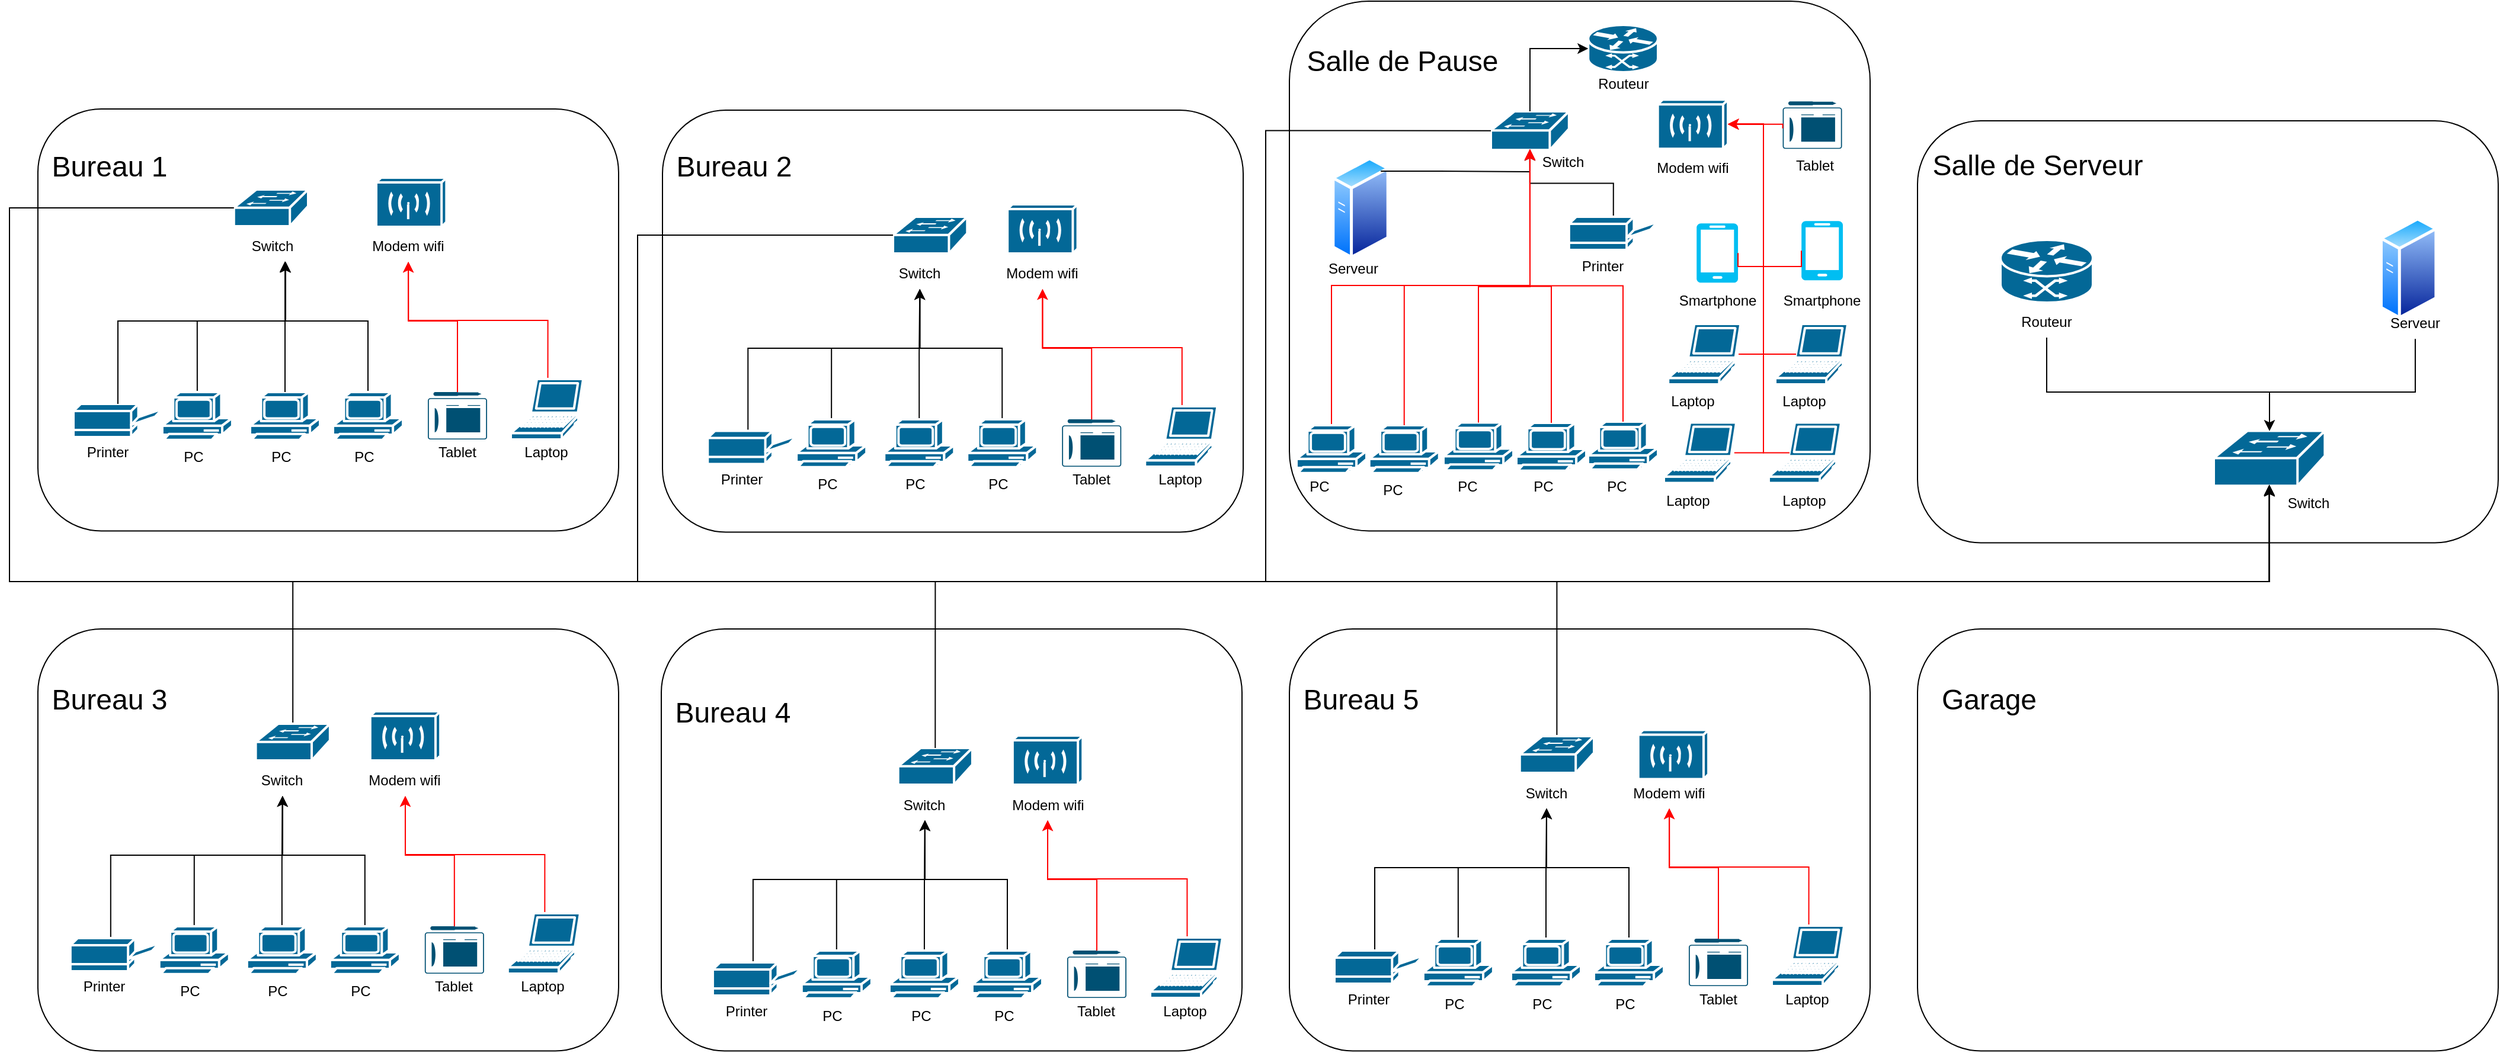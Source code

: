 <mxfile version="22.0.8" type="device">
  <diagram name="Page-1" id="pl7mrcy7kJcKO3h5Cvop">
    <mxGraphModel dx="3002" dy="1316" grid="0" gridSize="10" guides="1" tooltips="1" connect="1" arrows="1" fold="1" page="0" pageScale="1" pageWidth="827" pageHeight="1169" math="0" shadow="0">
      <root>
        <mxCell id="0" />
        <mxCell id="1" parent="0" />
        <mxCell id="zaCQpF3bdEAUaibhU_yl-213" value="" style="rounded=1;whiteSpace=wrap;html=1;" parent="1" vertex="1">
          <mxGeometry x="1500" y="131" width="490" height="356.25" as="geometry" />
        </mxCell>
        <mxCell id="zaCQpF3bdEAUaibhU_yl-205" value="" style="rounded=1;whiteSpace=wrap;html=1;" parent="1" vertex="1">
          <mxGeometry x="440" y="560" width="490" height="356.25" as="geometry" />
        </mxCell>
        <mxCell id="zaCQpF3bdEAUaibhU_yl-157" value="" style="rounded=1;whiteSpace=wrap;html=1;" parent="1" vertex="1">
          <mxGeometry x="970" y="560" width="490" height="356.25" as="geometry" />
        </mxCell>
        <mxCell id="zaCQpF3bdEAUaibhU_yl-156" value="" style="rounded=1;whiteSpace=wrap;html=1;" parent="1" vertex="1">
          <mxGeometry x="-86.02" y="560" width="490" height="356.25" as="geometry" />
        </mxCell>
        <mxCell id="zaCQpF3bdEAUaibhU_yl-154" value="" style="rounded=1;whiteSpace=wrap;html=1;" parent="1" vertex="1">
          <mxGeometry x="441" y="122" width="490" height="356.25" as="geometry" />
        </mxCell>
        <mxCell id="zaCQpF3bdEAUaibhU_yl-153" value="" style="rounded=1;whiteSpace=wrap;html=1;" parent="1" vertex="1">
          <mxGeometry x="-86.02" y="121" width="490" height="356.25" as="geometry" />
        </mxCell>
        <mxCell id="oK5od72fK1oXR1gQz-pH-4" value="" style="shape=mxgraph.cisco.computers_and_peripherals.printer;sketch=0;html=1;pointerEvents=1;dashed=0;fillColor=#036897;strokeColor=#ffffff;strokeWidth=2;verticalLabelPosition=bottom;verticalAlign=top;align=center;outlineConnect=0;fontSize=16;" parent="1" vertex="1">
          <mxGeometry x="-56" y="370" width="74.94" height="28" as="geometry" />
        </mxCell>
        <mxCell id="zaCQpF3bdEAUaibhU_yl-22" style="edgeStyle=orthogonalEdgeStyle;rounded=0;orthogonalLoop=1;jettySize=auto;html=1;exitX=0.5;exitY=0;exitDx=0;exitDy=0;exitPerimeter=0;entryX=0.5;entryY=1;entryDx=0;entryDy=0;strokeColor=#FF0000;" parent="1" source="oK5od72fK1oXR1gQz-pH-5" target="oK5od72fK1oXR1gQz-pH-28" edge="1">
          <mxGeometry relative="1" as="geometry" />
        </mxCell>
        <mxCell id="oK5od72fK1oXR1gQz-pH-5" value="" style="shape=mxgraph.cisco.computers_and_peripherals.laptop;sketch=0;html=1;pointerEvents=1;dashed=0;fillColor=#036897;strokeColor=#ffffff;strokeWidth=2;verticalLabelPosition=bottom;verticalAlign=top;align=center;outlineConnect=0;fontSize=16;" parent="1" vertex="1">
          <mxGeometry x="313" y="349" width="62.53" height="51" as="geometry" />
        </mxCell>
        <mxCell id="oK5od72fK1oXR1gQz-pH-11" value="" style="shape=mxgraph.cisco.switches.workgroup_switch;sketch=0;html=1;pointerEvents=1;dashed=0;fillColor=#036897;strokeColor=#ffffff;strokeWidth=2;verticalLabelPosition=bottom;verticalAlign=top;align=center;outlineConnect=0;fontSize=16;" parent="1" vertex="1">
          <mxGeometry x="79.38" y="189" width="62.62" height="31" as="geometry" />
        </mxCell>
        <mxCell id="zaCQpF3bdEAUaibhU_yl-20" style="edgeStyle=orthogonalEdgeStyle;rounded=0;orthogonalLoop=1;jettySize=auto;html=1;exitX=0.5;exitY=0;exitDx=0;exitDy=0;exitPerimeter=0;entryX=0.5;entryY=1;entryDx=0;entryDy=0;strokeColor=#FF0000;" parent="1" source="oK5od72fK1oXR1gQz-pH-12" target="oK5od72fK1oXR1gQz-pH-28" edge="1">
          <mxGeometry relative="1" as="geometry">
            <Array as="points">
              <mxPoint x="268" y="300" />
              <mxPoint x="227" y="300" />
            </Array>
          </mxGeometry>
        </mxCell>
        <mxCell id="oK5od72fK1oXR1gQz-pH-12" value="" style="points=[[0.015,0.14,0],[0.5,0,0],[0.985,0.14,0],[1,0.57,0],[0.99,0.98,0],[0.5,1,0],[0.01,0.98,0],[0,0.57,0]];verticalLabelPosition=bottom;sketch=0;html=1;verticalAlign=top;aspect=fixed;align=center;pointerEvents=1;shape=mxgraph.cisco19.tablet;fillColor=#005073;strokeColor=none;fontSize=16;" parent="1" vertex="1">
          <mxGeometry x="243.0" y="360" width="50" height="40" as="geometry" />
        </mxCell>
        <mxCell id="zaCQpF3bdEAUaibhU_yl-11" style="edgeStyle=orthogonalEdgeStyle;rounded=0;orthogonalLoop=1;jettySize=auto;html=1;exitX=0.5;exitY=0;exitDx=0;exitDy=0;exitPerimeter=0;" parent="1" source="oK5od72fK1oXR1gQz-pH-21" target="oK5od72fK1oXR1gQz-pH-29" edge="1">
          <mxGeometry relative="1" as="geometry">
            <Array as="points">
              <mxPoint x="48" y="300" />
              <mxPoint x="123" y="300" />
            </Array>
          </mxGeometry>
        </mxCell>
        <mxCell id="oK5od72fK1oXR1gQz-pH-21" value="" style="shape=mxgraph.cisco.computers_and_peripherals.pc;sketch=0;html=1;pointerEvents=1;dashed=0;fillColor=#036897;strokeColor=#ffffff;strokeWidth=2;verticalLabelPosition=bottom;verticalAlign=top;align=center;outlineConnect=0;fontSize=16;" parent="1" vertex="1">
          <mxGeometry x="18.94" y="360" width="59" height="42" as="geometry" />
        </mxCell>
        <mxCell id="oK5od72fK1oXR1gQz-pH-22" value="&lt;font style=&quot;font-size: 12px;&quot;&gt;PC&lt;/font&gt;" style="text;strokeColor=none;fillColor=none;html=1;align=center;verticalAlign=middle;whiteSpace=wrap;rounded=0;fontSize=16;" parent="1" vertex="1">
          <mxGeometry x="33.0" y="402" width="25" height="22" as="geometry" />
        </mxCell>
        <mxCell id="oK5od72fK1oXR1gQz-pH-23" value="&lt;font style=&quot;font-size: 12px;&quot;&gt;Printer&lt;/font&gt;" style="text;strokeColor=none;fillColor=none;html=1;align=center;verticalAlign=middle;whiteSpace=wrap;rounded=0;fontSize=16;" parent="1" vertex="1">
          <mxGeometry x="-57" y="394" width="60" height="30" as="geometry" />
        </mxCell>
        <mxCell id="oK5od72fK1oXR1gQz-pH-26" value="" style="shape=mxgraph.cisco.wireless.wireless_transport;sketch=0;html=1;pointerEvents=1;dashed=0;fillColor=#036897;strokeColor=#ffffff;strokeWidth=2;verticalLabelPosition=bottom;verticalAlign=top;align=center;outlineConnect=0;fontSize=16;" parent="1" vertex="1">
          <mxGeometry x="199.48" y="179" width="59.18" height="41.5" as="geometry" />
        </mxCell>
        <mxCell id="oK5od72fK1oXR1gQz-pH-28" value="&lt;font style=&quot;font-size: 12px;&quot;&gt;Modem wifi&lt;/font&gt;" style="text;strokeColor=none;fillColor=none;html=1;align=center;verticalAlign=middle;whiteSpace=wrap;rounded=0;fontSize=16;" parent="1" vertex="1">
          <mxGeometry x="177.06" y="220" width="99" height="30" as="geometry" />
        </mxCell>
        <mxCell id="oK5od72fK1oXR1gQz-pH-29" value="&lt;font style=&quot;font-size: 12px;&quot;&gt;Switch&lt;/font&gt;" style="text;strokeColor=none;fillColor=none;html=1;align=center;verticalAlign=middle;whiteSpace=wrap;rounded=0;fontSize=16;" parent="1" vertex="1">
          <mxGeometry x="82" y="220" width="60" height="30" as="geometry" />
        </mxCell>
        <mxCell id="oK5od72fK1oXR1gQz-pH-30" value="&lt;font style=&quot;font-size: 12px;&quot;&gt;Tablet&lt;/font&gt;" style="text;strokeColor=none;fillColor=none;html=1;align=center;verticalAlign=middle;whiteSpace=wrap;rounded=0;fontSize=16;" parent="1" vertex="1">
          <mxGeometry x="238.0" y="394" width="60" height="30" as="geometry" />
        </mxCell>
        <mxCell id="oK5od72fK1oXR1gQz-pH-31" value="&lt;font style=&quot;font-size: 12px;&quot;&gt;Laptop&lt;/font&gt;" style="text;strokeColor=none;fillColor=none;html=1;align=center;verticalAlign=middle;whiteSpace=wrap;rounded=0;fontSize=16;" parent="1" vertex="1">
          <mxGeometry x="313" y="394" width="60" height="30" as="geometry" />
        </mxCell>
        <mxCell id="zaCQpF3bdEAUaibhU_yl-3" value="" style="shape=mxgraph.cisco.computers_and_peripherals.pc;sketch=0;html=1;pointerEvents=1;dashed=0;fillColor=#036897;strokeColor=#ffffff;strokeWidth=2;verticalLabelPosition=bottom;verticalAlign=top;align=center;outlineConnect=0;fontSize=16;" parent="1" vertex="1">
          <mxGeometry x="93" y="360" width="59" height="42" as="geometry" />
        </mxCell>
        <mxCell id="zaCQpF3bdEAUaibhU_yl-4" value="&lt;font style=&quot;font-size: 12px;&quot;&gt;PC&lt;/font&gt;" style="text;strokeColor=none;fillColor=none;html=1;align=center;verticalAlign=middle;whiteSpace=wrap;rounded=0;fontSize=16;" parent="1" vertex="1">
          <mxGeometry x="107.06" y="402" width="25" height="22" as="geometry" />
        </mxCell>
        <mxCell id="zaCQpF3bdEAUaibhU_yl-13" style="edgeStyle=orthogonalEdgeStyle;rounded=0;orthogonalLoop=1;jettySize=auto;html=1;exitX=0.5;exitY=0;exitDx=0;exitDy=0;exitPerimeter=0;" parent="1" source="zaCQpF3bdEAUaibhU_yl-5" target="oK5od72fK1oXR1gQz-pH-29" edge="1">
          <mxGeometry relative="1" as="geometry">
            <mxPoint x="123" y="250" as="targetPoint" />
            <Array as="points">
              <mxPoint x="193" y="300" />
              <mxPoint x="123" y="300" />
            </Array>
          </mxGeometry>
        </mxCell>
        <mxCell id="zaCQpF3bdEAUaibhU_yl-5" value="" style="shape=mxgraph.cisco.computers_and_peripherals.pc;sketch=0;html=1;pointerEvents=1;dashed=0;fillColor=#036897;strokeColor=#ffffff;strokeWidth=2;verticalLabelPosition=bottom;verticalAlign=top;align=center;outlineConnect=0;fontSize=16;" parent="1" vertex="1">
          <mxGeometry x="163" y="360" width="59" height="42" as="geometry" />
        </mxCell>
        <mxCell id="zaCQpF3bdEAUaibhU_yl-6" value="&lt;font style=&quot;font-size: 12px;&quot;&gt;PC&lt;/font&gt;" style="text;strokeColor=none;fillColor=none;html=1;align=center;verticalAlign=middle;whiteSpace=wrap;rounded=0;fontSize=16;" parent="1" vertex="1">
          <mxGeometry x="177.06" y="402" width="25" height="22" as="geometry" />
        </mxCell>
        <mxCell id="zaCQpF3bdEAUaibhU_yl-23" style="edgeStyle=orthogonalEdgeStyle;rounded=0;orthogonalLoop=1;jettySize=auto;html=1;exitX=0.5;exitY=0;exitDx=0;exitDy=0;exitPerimeter=0;entryX=0.5;entryY=1;entryDx=0;entryDy=0;" parent="1" source="zaCQpF3bdEAUaibhU_yl-24" target="zaCQpF3bdEAUaibhU_yl-36" edge="1">
          <mxGeometry relative="1" as="geometry">
            <Array as="points">
              <mxPoint x="-24.58" y="751" />
              <mxPoint x="120.42" y="751" />
            </Array>
          </mxGeometry>
        </mxCell>
        <mxCell id="zaCQpF3bdEAUaibhU_yl-24" value="" style="shape=mxgraph.cisco.computers_and_peripherals.printer;sketch=0;html=1;pointerEvents=1;dashed=0;fillColor=#036897;strokeColor=#ffffff;strokeWidth=2;verticalLabelPosition=bottom;verticalAlign=top;align=center;outlineConnect=0;fontSize=16;" parent="1" vertex="1">
          <mxGeometry x="-58.58" y="821" width="74.94" height="28" as="geometry" />
        </mxCell>
        <mxCell id="zaCQpF3bdEAUaibhU_yl-25" style="edgeStyle=orthogonalEdgeStyle;rounded=0;orthogonalLoop=1;jettySize=auto;html=1;exitX=0.5;exitY=0;exitDx=0;exitDy=0;exitPerimeter=0;entryX=0.5;entryY=1;entryDx=0;entryDy=0;strokeColor=#FF0000;" parent="1" source="zaCQpF3bdEAUaibhU_yl-26" target="zaCQpF3bdEAUaibhU_yl-35" edge="1">
          <mxGeometry relative="1" as="geometry" />
        </mxCell>
        <mxCell id="zaCQpF3bdEAUaibhU_yl-26" value="" style="shape=mxgraph.cisco.computers_and_peripherals.laptop;sketch=0;html=1;pointerEvents=1;dashed=0;fillColor=#036897;strokeColor=#ffffff;strokeWidth=2;verticalLabelPosition=bottom;verticalAlign=top;align=center;outlineConnect=0;fontSize=16;" parent="1" vertex="1">
          <mxGeometry x="310.42" y="800" width="62.53" height="51" as="geometry" />
        </mxCell>
        <mxCell id="zaCQpF3bdEAUaibhU_yl-299" style="edgeStyle=orthogonalEdgeStyle;rounded=0;orthogonalLoop=1;jettySize=auto;html=1;exitX=0.5;exitY=0;exitDx=0;exitDy=0;exitPerimeter=0;" parent="1" source="zaCQpF3bdEAUaibhU_yl-27" target="zaCQpF3bdEAUaibhU_yl-221" edge="1">
          <mxGeometry relative="1" as="geometry">
            <Array as="points">
              <mxPoint x="129" y="520" />
              <mxPoint x="1797" y="520" />
            </Array>
          </mxGeometry>
        </mxCell>
        <mxCell id="zaCQpF3bdEAUaibhU_yl-27" value="" style="shape=mxgraph.cisco.switches.workgroup_switch;sketch=0;html=1;pointerEvents=1;dashed=0;fillColor=#036897;strokeColor=#ffffff;strokeWidth=2;verticalLabelPosition=bottom;verticalAlign=top;align=center;outlineConnect=0;fontSize=16;" parent="1" vertex="1">
          <mxGeometry x="97.8" y="640" width="62.62" height="31" as="geometry" />
        </mxCell>
        <mxCell id="zaCQpF3bdEAUaibhU_yl-28" style="edgeStyle=orthogonalEdgeStyle;rounded=0;orthogonalLoop=1;jettySize=auto;html=1;exitX=0.5;exitY=0;exitDx=0;exitDy=0;exitPerimeter=0;entryX=0.5;entryY=1;entryDx=0;entryDy=0;strokeColor=#FF0000;" parent="1" source="zaCQpF3bdEAUaibhU_yl-29" target="zaCQpF3bdEAUaibhU_yl-35" edge="1">
          <mxGeometry relative="1" as="geometry">
            <Array as="points">
              <mxPoint x="265.42" y="751" />
              <mxPoint x="224.42" y="751" />
            </Array>
          </mxGeometry>
        </mxCell>
        <mxCell id="zaCQpF3bdEAUaibhU_yl-29" value="" style="points=[[0.015,0.14,0],[0.5,0,0],[0.985,0.14,0],[1,0.57,0],[0.99,0.98,0],[0.5,1,0],[0.01,0.98,0],[0,0.57,0]];verticalLabelPosition=bottom;sketch=0;html=1;verticalAlign=top;aspect=fixed;align=center;pointerEvents=1;shape=mxgraph.cisco19.tablet;fillColor=#005073;strokeColor=none;fontSize=16;" parent="1" vertex="1">
          <mxGeometry x="240.42" y="811" width="50" height="40" as="geometry" />
        </mxCell>
        <mxCell id="zaCQpF3bdEAUaibhU_yl-30" style="edgeStyle=orthogonalEdgeStyle;rounded=0;orthogonalLoop=1;jettySize=auto;html=1;exitX=0.5;exitY=0;exitDx=0;exitDy=0;exitPerimeter=0;" parent="1" source="zaCQpF3bdEAUaibhU_yl-31" target="zaCQpF3bdEAUaibhU_yl-36" edge="1">
          <mxGeometry relative="1" as="geometry">
            <Array as="points">
              <mxPoint x="45.42" y="751" />
              <mxPoint x="120.42" y="751" />
            </Array>
          </mxGeometry>
        </mxCell>
        <mxCell id="zaCQpF3bdEAUaibhU_yl-31" value="" style="shape=mxgraph.cisco.computers_and_peripherals.pc;sketch=0;html=1;pointerEvents=1;dashed=0;fillColor=#036897;strokeColor=#ffffff;strokeWidth=2;verticalLabelPosition=bottom;verticalAlign=top;align=center;outlineConnect=0;fontSize=16;" parent="1" vertex="1">
          <mxGeometry x="16.36" y="811" width="59" height="42" as="geometry" />
        </mxCell>
        <mxCell id="zaCQpF3bdEAUaibhU_yl-32" value="&lt;font style=&quot;font-size: 12px;&quot;&gt;PC&lt;/font&gt;" style="text;strokeColor=none;fillColor=none;html=1;align=center;verticalAlign=middle;whiteSpace=wrap;rounded=0;fontSize=16;" parent="1" vertex="1">
          <mxGeometry x="30.42" y="853" width="25" height="22" as="geometry" />
        </mxCell>
        <mxCell id="zaCQpF3bdEAUaibhU_yl-33" value="&lt;font style=&quot;font-size: 12px;&quot;&gt;Printer&lt;/font&gt;" style="text;strokeColor=none;fillColor=none;html=1;align=center;verticalAlign=middle;whiteSpace=wrap;rounded=0;fontSize=16;" parent="1" vertex="1">
          <mxGeometry x="-59.58" y="845" width="60" height="30" as="geometry" />
        </mxCell>
        <mxCell id="zaCQpF3bdEAUaibhU_yl-34" value="" style="shape=mxgraph.cisco.wireless.wireless_transport;sketch=0;html=1;pointerEvents=1;dashed=0;fillColor=#036897;strokeColor=#ffffff;strokeWidth=2;verticalLabelPosition=bottom;verticalAlign=top;align=center;outlineConnect=0;fontSize=16;" parent="1" vertex="1">
          <mxGeometry x="194.39" y="629.5" width="59.18" height="41.5" as="geometry" />
        </mxCell>
        <mxCell id="zaCQpF3bdEAUaibhU_yl-35" value="&lt;font style=&quot;font-size: 12px;&quot;&gt;Modem wifi&lt;/font&gt;" style="text;strokeColor=none;fillColor=none;html=1;align=center;verticalAlign=middle;whiteSpace=wrap;rounded=0;fontSize=16;" parent="1" vertex="1">
          <mxGeometry x="174.48" y="671" width="99" height="30" as="geometry" />
        </mxCell>
        <mxCell id="zaCQpF3bdEAUaibhU_yl-36" value="&lt;font style=&quot;font-size: 12px;&quot;&gt;Switch&lt;/font&gt;" style="text;strokeColor=none;fillColor=none;html=1;align=center;verticalAlign=middle;whiteSpace=wrap;rounded=0;fontSize=16;" parent="1" vertex="1">
          <mxGeometry x="90.42" y="671" width="60" height="30" as="geometry" />
        </mxCell>
        <mxCell id="zaCQpF3bdEAUaibhU_yl-37" value="&lt;font style=&quot;font-size: 12px;&quot;&gt;Tablet&lt;/font&gt;" style="text;strokeColor=none;fillColor=none;html=1;align=center;verticalAlign=middle;whiteSpace=wrap;rounded=0;fontSize=16;" parent="1" vertex="1">
          <mxGeometry x="235.42" y="845" width="60" height="30" as="geometry" />
        </mxCell>
        <mxCell id="zaCQpF3bdEAUaibhU_yl-38" value="&lt;font style=&quot;font-size: 12px;&quot;&gt;Laptop&lt;/font&gt;" style="text;strokeColor=none;fillColor=none;html=1;align=center;verticalAlign=middle;whiteSpace=wrap;rounded=0;fontSize=16;" parent="1" vertex="1">
          <mxGeometry x="310.42" y="845" width="60" height="30" as="geometry" />
        </mxCell>
        <mxCell id="zaCQpF3bdEAUaibhU_yl-39" style="edgeStyle=orthogonalEdgeStyle;rounded=0;orthogonalLoop=1;jettySize=auto;html=1;exitX=0.5;exitY=0;exitDx=0;exitDy=0;exitPerimeter=0;entryX=0.5;entryY=1;entryDx=0;entryDy=0;" parent="1" source="zaCQpF3bdEAUaibhU_yl-40" target="zaCQpF3bdEAUaibhU_yl-36" edge="1">
          <mxGeometry relative="1" as="geometry" />
        </mxCell>
        <mxCell id="zaCQpF3bdEAUaibhU_yl-40" value="" style="shape=mxgraph.cisco.computers_and_peripherals.pc;sketch=0;html=1;pointerEvents=1;dashed=0;fillColor=#036897;strokeColor=#ffffff;strokeWidth=2;verticalLabelPosition=bottom;verticalAlign=top;align=center;outlineConnect=0;fontSize=16;" parent="1" vertex="1">
          <mxGeometry x="90.42" y="811" width="59" height="42" as="geometry" />
        </mxCell>
        <mxCell id="zaCQpF3bdEAUaibhU_yl-41" value="&lt;font style=&quot;font-size: 12px;&quot;&gt;PC&lt;/font&gt;" style="text;strokeColor=none;fillColor=none;html=1;align=center;verticalAlign=middle;whiteSpace=wrap;rounded=0;fontSize=16;" parent="1" vertex="1">
          <mxGeometry x="104.48" y="853" width="25" height="22" as="geometry" />
        </mxCell>
        <mxCell id="zaCQpF3bdEAUaibhU_yl-42" style="edgeStyle=orthogonalEdgeStyle;rounded=0;orthogonalLoop=1;jettySize=auto;html=1;exitX=0.5;exitY=0;exitDx=0;exitDy=0;exitPerimeter=0;" parent="1" source="zaCQpF3bdEAUaibhU_yl-43" target="zaCQpF3bdEAUaibhU_yl-36" edge="1">
          <mxGeometry relative="1" as="geometry">
            <mxPoint x="120.42" y="701" as="targetPoint" />
            <Array as="points">
              <mxPoint x="189.42" y="751" />
              <mxPoint x="120.42" y="751" />
            </Array>
          </mxGeometry>
        </mxCell>
        <mxCell id="zaCQpF3bdEAUaibhU_yl-43" value="" style="shape=mxgraph.cisco.computers_and_peripherals.pc;sketch=0;html=1;pointerEvents=1;dashed=0;fillColor=#036897;strokeColor=#ffffff;strokeWidth=2;verticalLabelPosition=bottom;verticalAlign=top;align=center;outlineConnect=0;fontSize=16;" parent="1" vertex="1">
          <mxGeometry x="160.42" y="811" width="59" height="42" as="geometry" />
        </mxCell>
        <mxCell id="zaCQpF3bdEAUaibhU_yl-44" value="&lt;font style=&quot;font-size: 12px;&quot;&gt;PC&lt;/font&gt;" style="text;strokeColor=none;fillColor=none;html=1;align=center;verticalAlign=middle;whiteSpace=wrap;rounded=0;fontSize=16;" parent="1" vertex="1">
          <mxGeometry x="174.48" y="853" width="25" height="22" as="geometry" />
        </mxCell>
        <mxCell id="zaCQpF3bdEAUaibhU_yl-45" style="edgeStyle=orthogonalEdgeStyle;rounded=0;orthogonalLoop=1;jettySize=auto;html=1;exitX=0.5;exitY=0;exitDx=0;exitDy=0;exitPerimeter=0;entryX=0.5;entryY=1;entryDx=0;entryDy=0;" parent="1" target="zaCQpF3bdEAUaibhU_yl-56" edge="1">
          <mxGeometry relative="1" as="geometry">
            <mxPoint x="516.14" y="393" as="sourcePoint" />
            <Array as="points">
              <mxPoint x="513.14" y="323" />
              <mxPoint x="658.14" y="323" />
            </Array>
          </mxGeometry>
        </mxCell>
        <mxCell id="zaCQpF3bdEAUaibhU_yl-46" style="edgeStyle=orthogonalEdgeStyle;rounded=0;orthogonalLoop=1;jettySize=auto;html=1;exitX=0.5;exitY=0;exitDx=0;exitDy=0;exitPerimeter=0;entryX=0.5;entryY=1;entryDx=0;entryDy=0;strokeColor=#FF0000;" parent="1" source="zaCQpF3bdEAUaibhU_yl-47" target="zaCQpF3bdEAUaibhU_yl-55" edge="1">
          <mxGeometry relative="1" as="geometry" />
        </mxCell>
        <mxCell id="zaCQpF3bdEAUaibhU_yl-47" value="" style="shape=mxgraph.cisco.computers_and_peripherals.laptop;sketch=0;html=1;pointerEvents=1;dashed=0;fillColor=#036897;strokeColor=#ffffff;strokeWidth=2;verticalLabelPosition=bottom;verticalAlign=top;align=center;outlineConnect=0;fontSize=16;" parent="1" vertex="1">
          <mxGeometry x="848.14" y="372" width="62.53" height="51" as="geometry" />
        </mxCell>
        <mxCell id="zaCQpF3bdEAUaibhU_yl-48" value="" style="shape=mxgraph.cisco.switches.workgroup_switch;sketch=0;html=1;pointerEvents=1;dashed=0;fillColor=#036897;strokeColor=#ffffff;strokeWidth=2;verticalLabelPosition=bottom;verticalAlign=top;align=center;outlineConnect=0;fontSize=16;" parent="1" vertex="1">
          <mxGeometry x="635.52" y="212" width="62.62" height="31" as="geometry" />
        </mxCell>
        <mxCell id="zaCQpF3bdEAUaibhU_yl-49" style="edgeStyle=orthogonalEdgeStyle;rounded=0;orthogonalLoop=1;jettySize=auto;html=1;exitX=0.5;exitY=0;exitDx=0;exitDy=0;exitPerimeter=0;entryX=0.5;entryY=1;entryDx=0;entryDy=0;strokeColor=#FF0000;" parent="1" source="zaCQpF3bdEAUaibhU_yl-50" target="zaCQpF3bdEAUaibhU_yl-55" edge="1">
          <mxGeometry relative="1" as="geometry">
            <Array as="points">
              <mxPoint x="803.14" y="323" />
              <mxPoint x="762.14" y="323" />
            </Array>
          </mxGeometry>
        </mxCell>
        <mxCell id="zaCQpF3bdEAUaibhU_yl-50" value="" style="points=[[0.015,0.14,0],[0.5,0,0],[0.985,0.14,0],[1,0.57,0],[0.99,0.98,0],[0.5,1,0],[0.01,0.98,0],[0,0.57,0]];verticalLabelPosition=bottom;sketch=0;html=1;verticalAlign=top;aspect=fixed;align=center;pointerEvents=1;shape=mxgraph.cisco19.tablet;fillColor=#005073;strokeColor=none;fontSize=16;" parent="1" vertex="1">
          <mxGeometry x="778.14" y="383" width="50" height="40" as="geometry" />
        </mxCell>
        <mxCell id="zaCQpF3bdEAUaibhU_yl-51" style="edgeStyle=orthogonalEdgeStyle;rounded=0;orthogonalLoop=1;jettySize=auto;html=1;exitX=0.5;exitY=0;exitDx=0;exitDy=0;exitPerimeter=0;" parent="1" source="zaCQpF3bdEAUaibhU_yl-52" target="zaCQpF3bdEAUaibhU_yl-56" edge="1">
          <mxGeometry relative="1" as="geometry">
            <Array as="points">
              <mxPoint x="583.14" y="323" />
              <mxPoint x="658.14" y="323" />
            </Array>
          </mxGeometry>
        </mxCell>
        <mxCell id="zaCQpF3bdEAUaibhU_yl-52" value="" style="shape=mxgraph.cisco.computers_and_peripherals.pc;sketch=0;html=1;pointerEvents=1;dashed=0;fillColor=#036897;strokeColor=#ffffff;strokeWidth=2;verticalLabelPosition=bottom;verticalAlign=top;align=center;outlineConnect=0;fontSize=16;" parent="1" vertex="1">
          <mxGeometry x="554.08" y="383" width="59" height="42" as="geometry" />
        </mxCell>
        <mxCell id="zaCQpF3bdEAUaibhU_yl-53" value="&lt;font style=&quot;font-size: 12px;&quot;&gt;PC&lt;/font&gt;" style="text;strokeColor=none;fillColor=none;html=1;align=center;verticalAlign=middle;whiteSpace=wrap;rounded=0;fontSize=16;" parent="1" vertex="1">
          <mxGeometry x="568.14" y="425" width="25" height="22" as="geometry" />
        </mxCell>
        <mxCell id="zaCQpF3bdEAUaibhU_yl-54" value="" style="shape=mxgraph.cisco.wireless.wireless_transport;sketch=0;html=1;pointerEvents=1;dashed=0;fillColor=#036897;strokeColor=#ffffff;strokeWidth=2;verticalLabelPosition=bottom;verticalAlign=top;align=center;outlineConnect=0;fontSize=16;" parent="1" vertex="1">
          <mxGeometry x="732.11" y="201.5" width="59.18" height="41.5" as="geometry" />
        </mxCell>
        <mxCell id="zaCQpF3bdEAUaibhU_yl-55" value="&lt;font style=&quot;font-size: 12px;&quot;&gt;Modem wifi&lt;/font&gt;" style="text;strokeColor=none;fillColor=none;html=1;align=center;verticalAlign=middle;whiteSpace=wrap;rounded=0;fontSize=16;" parent="1" vertex="1">
          <mxGeometry x="712.2" y="243" width="99" height="30" as="geometry" />
        </mxCell>
        <mxCell id="zaCQpF3bdEAUaibhU_yl-56" value="&lt;font style=&quot;font-size: 12px;&quot;&gt;Switch&lt;/font&gt;" style="text;strokeColor=none;fillColor=none;html=1;align=center;verticalAlign=middle;whiteSpace=wrap;rounded=0;fontSize=16;" parent="1" vertex="1">
          <mxGeometry x="628.14" y="243" width="60" height="30" as="geometry" />
        </mxCell>
        <mxCell id="zaCQpF3bdEAUaibhU_yl-57" value="&lt;font style=&quot;font-size: 12px;&quot;&gt;Tablet&lt;/font&gt;" style="text;strokeColor=none;fillColor=none;html=1;align=center;verticalAlign=middle;whiteSpace=wrap;rounded=0;fontSize=16;" parent="1" vertex="1">
          <mxGeometry x="773.14" y="417" width="60" height="30" as="geometry" />
        </mxCell>
        <mxCell id="zaCQpF3bdEAUaibhU_yl-58" value="&lt;font style=&quot;font-size: 12px;&quot;&gt;Laptop&lt;/font&gt;" style="text;strokeColor=none;fillColor=none;html=1;align=center;verticalAlign=middle;whiteSpace=wrap;rounded=0;fontSize=16;" parent="1" vertex="1">
          <mxGeometry x="848.14" y="417" width="60" height="30" as="geometry" />
        </mxCell>
        <mxCell id="zaCQpF3bdEAUaibhU_yl-59" style="edgeStyle=orthogonalEdgeStyle;rounded=0;orthogonalLoop=1;jettySize=auto;html=1;exitX=0.5;exitY=0;exitDx=0;exitDy=0;exitPerimeter=0;entryX=0.5;entryY=1;entryDx=0;entryDy=0;" parent="1" source="zaCQpF3bdEAUaibhU_yl-60" target="zaCQpF3bdEAUaibhU_yl-56" edge="1">
          <mxGeometry relative="1" as="geometry" />
        </mxCell>
        <mxCell id="zaCQpF3bdEAUaibhU_yl-60" value="" style="shape=mxgraph.cisco.computers_and_peripherals.pc;sketch=0;html=1;pointerEvents=1;dashed=0;fillColor=#036897;strokeColor=#ffffff;strokeWidth=2;verticalLabelPosition=bottom;verticalAlign=top;align=center;outlineConnect=0;fontSize=16;" parent="1" vertex="1">
          <mxGeometry x="628.14" y="383" width="59" height="42" as="geometry" />
        </mxCell>
        <mxCell id="zaCQpF3bdEAUaibhU_yl-61" value="&lt;font style=&quot;font-size: 12px;&quot;&gt;PC&lt;/font&gt;" style="text;strokeColor=none;fillColor=none;html=1;align=center;verticalAlign=middle;whiteSpace=wrap;rounded=0;fontSize=16;" parent="1" vertex="1">
          <mxGeometry x="642.2" y="425" width="25" height="22" as="geometry" />
        </mxCell>
        <mxCell id="zaCQpF3bdEAUaibhU_yl-62" style="edgeStyle=orthogonalEdgeStyle;rounded=0;orthogonalLoop=1;jettySize=auto;html=1;exitX=0.5;exitY=0;exitDx=0;exitDy=0;exitPerimeter=0;" parent="1" source="zaCQpF3bdEAUaibhU_yl-63" target="zaCQpF3bdEAUaibhU_yl-56" edge="1">
          <mxGeometry relative="1" as="geometry">
            <mxPoint x="658.14" y="273" as="targetPoint" />
            <Array as="points">
              <mxPoint x="727.14" y="323" />
              <mxPoint x="658.14" y="323" />
            </Array>
          </mxGeometry>
        </mxCell>
        <mxCell id="zaCQpF3bdEAUaibhU_yl-63" value="" style="shape=mxgraph.cisco.computers_and_peripherals.pc;sketch=0;html=1;pointerEvents=1;dashed=0;fillColor=#036897;strokeColor=#ffffff;strokeWidth=2;verticalLabelPosition=bottom;verticalAlign=top;align=center;outlineConnect=0;fontSize=16;" parent="1" vertex="1">
          <mxGeometry x="698.14" y="383" width="59" height="42" as="geometry" />
        </mxCell>
        <mxCell id="zaCQpF3bdEAUaibhU_yl-64" value="&lt;font style=&quot;font-size: 12px;&quot;&gt;PC&lt;/font&gt;" style="text;strokeColor=none;fillColor=none;html=1;align=center;verticalAlign=middle;whiteSpace=wrap;rounded=0;fontSize=16;" parent="1" vertex="1">
          <mxGeometry x="712.2" y="425" width="25" height="22" as="geometry" />
        </mxCell>
        <mxCell id="zaCQpF3bdEAUaibhU_yl-151" value="" style="shape=mxgraph.cisco.computers_and_peripherals.printer;sketch=0;html=1;pointerEvents=1;dashed=0;fillColor=#036897;strokeColor=#ffffff;strokeWidth=2;verticalLabelPosition=bottom;verticalAlign=top;align=center;outlineConnect=0;fontSize=16;" parent="1" vertex="1">
          <mxGeometry x="479.14" y="392.75" width="74.94" height="28" as="geometry" />
        </mxCell>
        <mxCell id="zaCQpF3bdEAUaibhU_yl-152" value="&lt;font style=&quot;font-size: 12px;&quot;&gt;Printer&lt;/font&gt;" style="text;strokeColor=none;fillColor=none;html=1;align=center;verticalAlign=middle;whiteSpace=wrap;rounded=0;fontSize=16;" parent="1" vertex="1">
          <mxGeometry x="478.14" y="416.75" width="60" height="30" as="geometry" />
        </mxCell>
        <mxCell id="zaCQpF3bdEAUaibhU_yl-161" style="edgeStyle=orthogonalEdgeStyle;rounded=0;orthogonalLoop=1;jettySize=auto;html=1;exitX=0.5;exitY=0;exitDx=0;exitDy=0;exitPerimeter=0;entryX=0.5;entryY=1;entryDx=0;entryDy=0;" parent="1" source="zaCQpF3bdEAUaibhU_yl-162" target="zaCQpF3bdEAUaibhU_yl-174" edge="1">
          <mxGeometry relative="1" as="geometry">
            <Array as="points">
              <mxPoint x="517.47" y="771.5" />
              <mxPoint x="662.47" y="771.5" />
            </Array>
          </mxGeometry>
        </mxCell>
        <mxCell id="zaCQpF3bdEAUaibhU_yl-162" value="" style="shape=mxgraph.cisco.computers_and_peripherals.printer;sketch=0;html=1;pointerEvents=1;dashed=0;fillColor=#036897;strokeColor=#ffffff;strokeWidth=2;verticalLabelPosition=bottom;verticalAlign=top;align=center;outlineConnect=0;fontSize=16;" parent="1" vertex="1">
          <mxGeometry x="483.47" y="841.5" width="74.94" height="28" as="geometry" />
        </mxCell>
        <mxCell id="zaCQpF3bdEAUaibhU_yl-163" style="edgeStyle=orthogonalEdgeStyle;rounded=0;orthogonalLoop=1;jettySize=auto;html=1;exitX=0.5;exitY=0;exitDx=0;exitDy=0;exitPerimeter=0;entryX=0.5;entryY=1;entryDx=0;entryDy=0;strokeColor=#FF0000;" parent="1" source="zaCQpF3bdEAUaibhU_yl-164" target="zaCQpF3bdEAUaibhU_yl-173" edge="1">
          <mxGeometry relative="1" as="geometry" />
        </mxCell>
        <mxCell id="zaCQpF3bdEAUaibhU_yl-164" value="" style="shape=mxgraph.cisco.computers_and_peripherals.laptop;sketch=0;html=1;pointerEvents=1;dashed=0;fillColor=#036897;strokeColor=#ffffff;strokeWidth=2;verticalLabelPosition=bottom;verticalAlign=top;align=center;outlineConnect=0;fontSize=16;" parent="1" vertex="1">
          <mxGeometry x="852.47" y="820.5" width="62.53" height="51" as="geometry" />
        </mxCell>
        <mxCell id="zaCQpF3bdEAUaibhU_yl-165" value="" style="shape=mxgraph.cisco.switches.workgroup_switch;sketch=0;html=1;pointerEvents=1;dashed=0;fillColor=#036897;strokeColor=#ffffff;strokeWidth=2;verticalLabelPosition=bottom;verticalAlign=top;align=center;outlineConnect=0;fontSize=16;" parent="1" vertex="1">
          <mxGeometry x="639.85" y="660.5" width="62.62" height="31" as="geometry" />
        </mxCell>
        <mxCell id="zaCQpF3bdEAUaibhU_yl-166" style="edgeStyle=orthogonalEdgeStyle;rounded=0;orthogonalLoop=1;jettySize=auto;html=1;exitX=0.5;exitY=0;exitDx=0;exitDy=0;exitPerimeter=0;entryX=0.5;entryY=1;entryDx=0;entryDy=0;strokeColor=#FF0000;" parent="1" source="zaCQpF3bdEAUaibhU_yl-167" target="zaCQpF3bdEAUaibhU_yl-173" edge="1">
          <mxGeometry relative="1" as="geometry">
            <Array as="points">
              <mxPoint x="807.47" y="771.5" />
              <mxPoint x="766.47" y="771.5" />
            </Array>
          </mxGeometry>
        </mxCell>
        <mxCell id="zaCQpF3bdEAUaibhU_yl-167" value="" style="points=[[0.015,0.14,0],[0.5,0,0],[0.985,0.14,0],[1,0.57,0],[0.99,0.98,0],[0.5,1,0],[0.01,0.98,0],[0,0.57,0]];verticalLabelPosition=bottom;sketch=0;html=1;verticalAlign=top;aspect=fixed;align=center;pointerEvents=1;shape=mxgraph.cisco19.tablet;fillColor=#005073;strokeColor=none;fontSize=16;" parent="1" vertex="1">
          <mxGeometry x="782.47" y="831.5" width="50" height="40" as="geometry" />
        </mxCell>
        <mxCell id="zaCQpF3bdEAUaibhU_yl-168" style="edgeStyle=orthogonalEdgeStyle;rounded=0;orthogonalLoop=1;jettySize=auto;html=1;exitX=0.5;exitY=0;exitDx=0;exitDy=0;exitPerimeter=0;" parent="1" source="zaCQpF3bdEAUaibhU_yl-169" target="zaCQpF3bdEAUaibhU_yl-174" edge="1">
          <mxGeometry relative="1" as="geometry">
            <Array as="points">
              <mxPoint x="587.47" y="771.5" />
              <mxPoint x="662.47" y="771.5" />
            </Array>
          </mxGeometry>
        </mxCell>
        <mxCell id="zaCQpF3bdEAUaibhU_yl-169" value="" style="shape=mxgraph.cisco.computers_and_peripherals.pc;sketch=0;html=1;pointerEvents=1;dashed=0;fillColor=#036897;strokeColor=#ffffff;strokeWidth=2;verticalLabelPosition=bottom;verticalAlign=top;align=center;outlineConnect=0;fontSize=16;" parent="1" vertex="1">
          <mxGeometry x="558.41" y="831.5" width="59" height="42" as="geometry" />
        </mxCell>
        <mxCell id="zaCQpF3bdEAUaibhU_yl-170" value="&lt;font style=&quot;font-size: 12px;&quot;&gt;PC&lt;/font&gt;" style="text;strokeColor=none;fillColor=none;html=1;align=center;verticalAlign=middle;whiteSpace=wrap;rounded=0;fontSize=16;" parent="1" vertex="1">
          <mxGeometry x="572.47" y="873.5" width="25" height="22" as="geometry" />
        </mxCell>
        <mxCell id="zaCQpF3bdEAUaibhU_yl-171" value="&lt;font style=&quot;font-size: 12px;&quot;&gt;Printer&lt;/font&gt;" style="text;strokeColor=none;fillColor=none;html=1;align=center;verticalAlign=middle;whiteSpace=wrap;rounded=0;fontSize=16;" parent="1" vertex="1">
          <mxGeometry x="482.47" y="865.5" width="60" height="30" as="geometry" />
        </mxCell>
        <mxCell id="zaCQpF3bdEAUaibhU_yl-172" value="" style="shape=mxgraph.cisco.wireless.wireless_transport;sketch=0;html=1;pointerEvents=1;dashed=0;fillColor=#036897;strokeColor=#ffffff;strokeWidth=2;verticalLabelPosition=bottom;verticalAlign=top;align=center;outlineConnect=0;fontSize=16;" parent="1" vertex="1">
          <mxGeometry x="736.44" y="650" width="59.18" height="41.5" as="geometry" />
        </mxCell>
        <mxCell id="zaCQpF3bdEAUaibhU_yl-173" value="&lt;font style=&quot;font-size: 12px;&quot;&gt;Modem wifi&lt;/font&gt;" style="text;strokeColor=none;fillColor=none;html=1;align=center;verticalAlign=middle;whiteSpace=wrap;rounded=0;fontSize=16;" parent="1" vertex="1">
          <mxGeometry x="716.53" y="691.5" width="99" height="30" as="geometry" />
        </mxCell>
        <mxCell id="zaCQpF3bdEAUaibhU_yl-174" value="&lt;font style=&quot;font-size: 12px;&quot;&gt;Switch&lt;/font&gt;" style="text;strokeColor=none;fillColor=none;html=1;align=center;verticalAlign=middle;whiteSpace=wrap;rounded=0;fontSize=16;" parent="1" vertex="1">
          <mxGeometry x="632.47" y="691.5" width="60" height="30" as="geometry" />
        </mxCell>
        <mxCell id="zaCQpF3bdEAUaibhU_yl-175" value="&lt;font style=&quot;font-size: 12px;&quot;&gt;Tablet&lt;/font&gt;" style="text;strokeColor=none;fillColor=none;html=1;align=center;verticalAlign=middle;whiteSpace=wrap;rounded=0;fontSize=16;" parent="1" vertex="1">
          <mxGeometry x="777.47" y="865.5" width="60" height="30" as="geometry" />
        </mxCell>
        <mxCell id="zaCQpF3bdEAUaibhU_yl-176" value="&lt;font style=&quot;font-size: 12px;&quot;&gt;Laptop&lt;/font&gt;" style="text;strokeColor=none;fillColor=none;html=1;align=center;verticalAlign=middle;whiteSpace=wrap;rounded=0;fontSize=16;" parent="1" vertex="1">
          <mxGeometry x="852.47" y="865.5" width="60" height="30" as="geometry" />
        </mxCell>
        <mxCell id="zaCQpF3bdEAUaibhU_yl-177" style="edgeStyle=orthogonalEdgeStyle;rounded=0;orthogonalLoop=1;jettySize=auto;html=1;exitX=0.5;exitY=0;exitDx=0;exitDy=0;exitPerimeter=0;entryX=0.5;entryY=1;entryDx=0;entryDy=0;" parent="1" source="zaCQpF3bdEAUaibhU_yl-178" target="zaCQpF3bdEAUaibhU_yl-174" edge="1">
          <mxGeometry relative="1" as="geometry" />
        </mxCell>
        <mxCell id="zaCQpF3bdEAUaibhU_yl-178" value="" style="shape=mxgraph.cisco.computers_and_peripherals.pc;sketch=0;html=1;pointerEvents=1;dashed=0;fillColor=#036897;strokeColor=#ffffff;strokeWidth=2;verticalLabelPosition=bottom;verticalAlign=top;align=center;outlineConnect=0;fontSize=16;" parent="1" vertex="1">
          <mxGeometry x="632.47" y="831.5" width="59" height="42" as="geometry" />
        </mxCell>
        <mxCell id="zaCQpF3bdEAUaibhU_yl-179" value="&lt;font style=&quot;font-size: 12px;&quot;&gt;PC&lt;/font&gt;" style="text;strokeColor=none;fillColor=none;html=1;align=center;verticalAlign=middle;whiteSpace=wrap;rounded=0;fontSize=16;" parent="1" vertex="1">
          <mxGeometry x="646.53" y="873.5" width="25" height="22" as="geometry" />
        </mxCell>
        <mxCell id="zaCQpF3bdEAUaibhU_yl-180" style="edgeStyle=orthogonalEdgeStyle;rounded=0;orthogonalLoop=1;jettySize=auto;html=1;exitX=0.5;exitY=0;exitDx=0;exitDy=0;exitPerimeter=0;" parent="1" source="zaCQpF3bdEAUaibhU_yl-181" target="zaCQpF3bdEAUaibhU_yl-174" edge="1">
          <mxGeometry relative="1" as="geometry">
            <mxPoint x="662.47" y="721.5" as="targetPoint" />
            <Array as="points">
              <mxPoint x="731.47" y="771.5" />
              <mxPoint x="662.47" y="771.5" />
            </Array>
          </mxGeometry>
        </mxCell>
        <mxCell id="zaCQpF3bdEAUaibhU_yl-181" value="" style="shape=mxgraph.cisco.computers_and_peripherals.pc;sketch=0;html=1;pointerEvents=1;dashed=0;fillColor=#036897;strokeColor=#ffffff;strokeWidth=2;verticalLabelPosition=bottom;verticalAlign=top;align=center;outlineConnect=0;fontSize=16;" parent="1" vertex="1">
          <mxGeometry x="702.47" y="831.5" width="59" height="42" as="geometry" />
        </mxCell>
        <mxCell id="zaCQpF3bdEAUaibhU_yl-182" value="&lt;font style=&quot;font-size: 12px;&quot;&gt;PC&lt;/font&gt;" style="text;strokeColor=none;fillColor=none;html=1;align=center;verticalAlign=middle;whiteSpace=wrap;rounded=0;fontSize=16;" parent="1" vertex="1">
          <mxGeometry x="716.53" y="873.5" width="25" height="22" as="geometry" />
        </mxCell>
        <mxCell id="zaCQpF3bdEAUaibhU_yl-183" style="edgeStyle=orthogonalEdgeStyle;rounded=0;orthogonalLoop=1;jettySize=auto;html=1;exitX=0.5;exitY=0;exitDx=0;exitDy=0;exitPerimeter=0;entryX=0.5;entryY=1;entryDx=0;entryDy=0;" parent="1" source="zaCQpF3bdEAUaibhU_yl-184" target="zaCQpF3bdEAUaibhU_yl-196" edge="1">
          <mxGeometry relative="1" as="geometry">
            <Array as="points">
              <mxPoint x="1042" y="761.5" />
              <mxPoint x="1187" y="761.5" />
            </Array>
          </mxGeometry>
        </mxCell>
        <mxCell id="zaCQpF3bdEAUaibhU_yl-184" value="" style="shape=mxgraph.cisco.computers_and_peripherals.printer;sketch=0;html=1;pointerEvents=1;dashed=0;fillColor=#036897;strokeColor=#ffffff;strokeWidth=2;verticalLabelPosition=bottom;verticalAlign=top;align=center;outlineConnect=0;fontSize=16;" parent="1" vertex="1">
          <mxGeometry x="1008" y="831.5" width="74.94" height="28" as="geometry" />
        </mxCell>
        <mxCell id="zaCQpF3bdEAUaibhU_yl-185" style="edgeStyle=orthogonalEdgeStyle;rounded=0;orthogonalLoop=1;jettySize=auto;html=1;exitX=0.5;exitY=0;exitDx=0;exitDy=0;exitPerimeter=0;entryX=0.5;entryY=1;entryDx=0;entryDy=0;strokeColor=#FF0000;" parent="1" source="zaCQpF3bdEAUaibhU_yl-186" target="zaCQpF3bdEAUaibhU_yl-195" edge="1">
          <mxGeometry relative="1" as="geometry" />
        </mxCell>
        <mxCell id="zaCQpF3bdEAUaibhU_yl-186" value="" style="shape=mxgraph.cisco.computers_and_peripherals.laptop;sketch=0;html=1;pointerEvents=1;dashed=0;fillColor=#036897;strokeColor=#ffffff;strokeWidth=2;verticalLabelPosition=bottom;verticalAlign=top;align=center;outlineConnect=0;fontSize=16;" parent="1" vertex="1">
          <mxGeometry x="1377" y="810.5" width="62.53" height="51" as="geometry" />
        </mxCell>
        <mxCell id="zaCQpF3bdEAUaibhU_yl-294" style="edgeStyle=orthogonalEdgeStyle;rounded=0;orthogonalLoop=1;jettySize=auto;html=1;exitX=0.5;exitY=0;exitDx=0;exitDy=0;exitPerimeter=0;" parent="1" source="zaCQpF3bdEAUaibhU_yl-187" target="zaCQpF3bdEAUaibhU_yl-221" edge="1">
          <mxGeometry relative="1" as="geometry">
            <Array as="points">
              <mxPoint x="1196" y="520" />
              <mxPoint x="1797" y="520" />
            </Array>
          </mxGeometry>
        </mxCell>
        <mxCell id="zaCQpF3bdEAUaibhU_yl-187" value="" style="shape=mxgraph.cisco.switches.workgroup_switch;sketch=0;html=1;pointerEvents=1;dashed=0;fillColor=#036897;strokeColor=#ffffff;strokeWidth=2;verticalLabelPosition=bottom;verticalAlign=top;align=center;outlineConnect=0;fontSize=16;" parent="1" vertex="1">
          <mxGeometry x="1164.38" y="650.5" width="62.62" height="31" as="geometry" />
        </mxCell>
        <mxCell id="zaCQpF3bdEAUaibhU_yl-188" style="edgeStyle=orthogonalEdgeStyle;rounded=0;orthogonalLoop=1;jettySize=auto;html=1;exitX=0.5;exitY=0;exitDx=0;exitDy=0;exitPerimeter=0;entryX=0.5;entryY=1;entryDx=0;entryDy=0;strokeColor=#FF0000;" parent="1" source="zaCQpF3bdEAUaibhU_yl-189" target="zaCQpF3bdEAUaibhU_yl-195" edge="1">
          <mxGeometry relative="1" as="geometry">
            <Array as="points">
              <mxPoint x="1332" y="761.5" />
              <mxPoint x="1291" y="761.5" />
            </Array>
          </mxGeometry>
        </mxCell>
        <mxCell id="zaCQpF3bdEAUaibhU_yl-189" value="" style="points=[[0.015,0.14,0],[0.5,0,0],[0.985,0.14,0],[1,0.57,0],[0.99,0.98,0],[0.5,1,0],[0.01,0.98,0],[0,0.57,0]];verticalLabelPosition=bottom;sketch=0;html=1;verticalAlign=top;aspect=fixed;align=center;pointerEvents=1;shape=mxgraph.cisco19.tablet;fillColor=#005073;strokeColor=none;fontSize=16;" parent="1" vertex="1">
          <mxGeometry x="1307" y="821.5" width="50" height="40" as="geometry" />
        </mxCell>
        <mxCell id="zaCQpF3bdEAUaibhU_yl-190" style="edgeStyle=orthogonalEdgeStyle;rounded=0;orthogonalLoop=1;jettySize=auto;html=1;exitX=0.5;exitY=0;exitDx=0;exitDy=0;exitPerimeter=0;" parent="1" source="zaCQpF3bdEAUaibhU_yl-191" target="zaCQpF3bdEAUaibhU_yl-196" edge="1">
          <mxGeometry relative="1" as="geometry">
            <Array as="points">
              <mxPoint x="1112" y="761.5" />
              <mxPoint x="1187" y="761.5" />
            </Array>
          </mxGeometry>
        </mxCell>
        <mxCell id="zaCQpF3bdEAUaibhU_yl-191" value="" style="shape=mxgraph.cisco.computers_and_peripherals.pc;sketch=0;html=1;pointerEvents=1;dashed=0;fillColor=#036897;strokeColor=#ffffff;strokeWidth=2;verticalLabelPosition=bottom;verticalAlign=top;align=center;outlineConnect=0;fontSize=16;" parent="1" vertex="1">
          <mxGeometry x="1082.94" y="821.5" width="59" height="42" as="geometry" />
        </mxCell>
        <mxCell id="zaCQpF3bdEAUaibhU_yl-192" value="&lt;font style=&quot;font-size: 12px;&quot;&gt;PC&lt;/font&gt;" style="text;strokeColor=none;fillColor=none;html=1;align=center;verticalAlign=middle;whiteSpace=wrap;rounded=0;fontSize=16;" parent="1" vertex="1">
          <mxGeometry x="1097" y="863.5" width="25" height="22" as="geometry" />
        </mxCell>
        <mxCell id="zaCQpF3bdEAUaibhU_yl-193" value="&lt;font style=&quot;font-size: 12px;&quot;&gt;Printer&lt;/font&gt;" style="text;strokeColor=none;fillColor=none;html=1;align=center;verticalAlign=middle;whiteSpace=wrap;rounded=0;fontSize=16;" parent="1" vertex="1">
          <mxGeometry x="1007" y="855.5" width="60" height="30" as="geometry" />
        </mxCell>
        <mxCell id="zaCQpF3bdEAUaibhU_yl-194" value="" style="shape=mxgraph.cisco.wireless.wireless_transport;sketch=0;html=1;pointerEvents=1;dashed=0;fillColor=#036897;strokeColor=#ffffff;strokeWidth=2;verticalLabelPosition=bottom;verticalAlign=top;align=center;outlineConnect=0;fontSize=16;" parent="1" vertex="1">
          <mxGeometry x="1264.38" y="645.25" width="59.18" height="41.5" as="geometry" />
        </mxCell>
        <mxCell id="zaCQpF3bdEAUaibhU_yl-195" value="&lt;font style=&quot;font-size: 12px;&quot;&gt;Modem wifi&lt;/font&gt;" style="text;strokeColor=none;fillColor=none;html=1;align=center;verticalAlign=middle;whiteSpace=wrap;rounded=0;fontSize=16;" parent="1" vertex="1">
          <mxGeometry x="1241.06" y="681.5" width="99" height="30" as="geometry" />
        </mxCell>
        <mxCell id="zaCQpF3bdEAUaibhU_yl-196" value="&lt;font style=&quot;font-size: 12px;&quot;&gt;Switch&lt;/font&gt;" style="text;strokeColor=none;fillColor=none;html=1;align=center;verticalAlign=middle;whiteSpace=wrap;rounded=0;fontSize=16;" parent="1" vertex="1">
          <mxGeometry x="1157" y="681.5" width="60" height="30" as="geometry" />
        </mxCell>
        <mxCell id="zaCQpF3bdEAUaibhU_yl-197" value="&lt;font style=&quot;font-size: 12px;&quot;&gt;Tablet&lt;/font&gt;" style="text;strokeColor=none;fillColor=none;html=1;align=center;verticalAlign=middle;whiteSpace=wrap;rounded=0;fontSize=16;" parent="1" vertex="1">
          <mxGeometry x="1302" y="855.5" width="60" height="30" as="geometry" />
        </mxCell>
        <mxCell id="zaCQpF3bdEAUaibhU_yl-198" value="&lt;font style=&quot;font-size: 12px;&quot;&gt;Laptop&lt;/font&gt;" style="text;strokeColor=none;fillColor=none;html=1;align=center;verticalAlign=middle;whiteSpace=wrap;rounded=0;fontSize=16;" parent="1" vertex="1">
          <mxGeometry x="1377" y="855.5" width="60" height="30" as="geometry" />
        </mxCell>
        <mxCell id="zaCQpF3bdEAUaibhU_yl-199" style="edgeStyle=orthogonalEdgeStyle;rounded=0;orthogonalLoop=1;jettySize=auto;html=1;exitX=0.5;exitY=0;exitDx=0;exitDy=0;exitPerimeter=0;entryX=0.5;entryY=1;entryDx=0;entryDy=0;" parent="1" source="zaCQpF3bdEAUaibhU_yl-200" target="zaCQpF3bdEAUaibhU_yl-196" edge="1">
          <mxGeometry relative="1" as="geometry" />
        </mxCell>
        <mxCell id="zaCQpF3bdEAUaibhU_yl-200" value="" style="shape=mxgraph.cisco.computers_and_peripherals.pc;sketch=0;html=1;pointerEvents=1;dashed=0;fillColor=#036897;strokeColor=#ffffff;strokeWidth=2;verticalLabelPosition=bottom;verticalAlign=top;align=center;outlineConnect=0;fontSize=16;" parent="1" vertex="1">
          <mxGeometry x="1157" y="821.5" width="59" height="42" as="geometry" />
        </mxCell>
        <mxCell id="zaCQpF3bdEAUaibhU_yl-201" value="&lt;font style=&quot;font-size: 12px;&quot;&gt;PC&lt;/font&gt;" style="text;strokeColor=none;fillColor=none;html=1;align=center;verticalAlign=middle;whiteSpace=wrap;rounded=0;fontSize=16;" parent="1" vertex="1">
          <mxGeometry x="1171.06" y="863.5" width="25" height="22" as="geometry" />
        </mxCell>
        <mxCell id="zaCQpF3bdEAUaibhU_yl-202" style="edgeStyle=orthogonalEdgeStyle;rounded=0;orthogonalLoop=1;jettySize=auto;html=1;exitX=0.5;exitY=0;exitDx=0;exitDy=0;exitPerimeter=0;" parent="1" source="zaCQpF3bdEAUaibhU_yl-203" target="zaCQpF3bdEAUaibhU_yl-196" edge="1">
          <mxGeometry relative="1" as="geometry">
            <mxPoint x="1187" y="711.5" as="targetPoint" />
            <Array as="points">
              <mxPoint x="1256" y="761.5" />
              <mxPoint x="1187" y="761.5" />
            </Array>
          </mxGeometry>
        </mxCell>
        <mxCell id="zaCQpF3bdEAUaibhU_yl-203" value="" style="shape=mxgraph.cisco.computers_and_peripherals.pc;sketch=0;html=1;pointerEvents=1;dashed=0;fillColor=#036897;strokeColor=#ffffff;strokeWidth=2;verticalLabelPosition=bottom;verticalAlign=top;align=center;outlineConnect=0;fontSize=16;" parent="1" vertex="1">
          <mxGeometry x="1227" y="821.5" width="59" height="42" as="geometry" />
        </mxCell>
        <mxCell id="zaCQpF3bdEAUaibhU_yl-204" value="&lt;font style=&quot;font-size: 12px;&quot;&gt;PC&lt;/font&gt;" style="text;strokeColor=none;fillColor=none;html=1;align=center;verticalAlign=middle;whiteSpace=wrap;rounded=0;fontSize=16;" parent="1" vertex="1">
          <mxGeometry x="1241.06" y="863.5" width="25" height="22" as="geometry" />
        </mxCell>
        <mxCell id="zaCQpF3bdEAUaibhU_yl-206" value="&lt;font style=&quot;font-size: 24px;&quot;&gt;Bureau 1&lt;/font&gt;" style="text;html=1;align=center;verticalAlign=middle;resizable=0;points=[];autosize=1;strokeColor=none;fillColor=none;" parent="1" vertex="1">
          <mxGeometry x="-86.02" y="150" width="120" height="40" as="geometry" />
        </mxCell>
        <mxCell id="zaCQpF3bdEAUaibhU_yl-207" value="&lt;font style=&quot;font-size: 24px;&quot;&gt;Bureau 2&lt;/font&gt;" style="text;html=1;align=center;verticalAlign=middle;resizable=0;points=[];autosize=1;strokeColor=none;fillColor=none;" parent="1" vertex="1">
          <mxGeometry x="441" y="150" width="120" height="40" as="geometry" />
        </mxCell>
        <mxCell id="zaCQpF3bdEAUaibhU_yl-208" value="&lt;font style=&quot;font-size: 24px;&quot;&gt;Bureau 3&lt;/font&gt;" style="text;html=1;align=center;verticalAlign=middle;resizable=0;points=[];autosize=1;strokeColor=none;fillColor=none;" parent="1" vertex="1">
          <mxGeometry x="-86.02" y="600" width="120" height="40" as="geometry" />
        </mxCell>
        <mxCell id="zaCQpF3bdEAUaibhU_yl-209" value="&lt;font style=&quot;font-size: 24px;&quot;&gt;Bureau 5&lt;/font&gt;" style="text;html=1;align=center;verticalAlign=middle;resizable=0;points=[];autosize=1;strokeColor=none;fillColor=none;" parent="1" vertex="1">
          <mxGeometry x="970" y="600" width="120" height="40" as="geometry" />
        </mxCell>
        <mxCell id="zaCQpF3bdEAUaibhU_yl-210" value="&lt;font style=&quot;font-size: 24px;&quot;&gt;Bureau 4&lt;/font&gt;" style="text;html=1;align=center;verticalAlign=middle;resizable=0;points=[];autosize=1;strokeColor=none;fillColor=none;" parent="1" vertex="1">
          <mxGeometry x="440.0" y="610.5" width="120" height="40" as="geometry" />
        </mxCell>
        <mxCell id="zaCQpF3bdEAUaibhU_yl-212" value="" style="rounded=1;whiteSpace=wrap;html=1;" parent="1" vertex="1">
          <mxGeometry x="970" y="30" width="490" height="447.25" as="geometry" />
        </mxCell>
        <mxCell id="zaCQpF3bdEAUaibhU_yl-214" value="" style="rounded=1;whiteSpace=wrap;html=1;" parent="1" vertex="1">
          <mxGeometry x="1500" y="560" width="490" height="356.25" as="geometry" />
        </mxCell>
        <mxCell id="zaCQpF3bdEAUaibhU_yl-216" value="&lt;font style=&quot;font-size: 24px;&quot;&gt;Salle de Pause&lt;/font&gt;" style="text;html=1;align=center;verticalAlign=middle;resizable=0;points=[];autosize=1;strokeColor=none;fillColor=none;" parent="1" vertex="1">
          <mxGeometry x="975" y="61" width="180" height="40" as="geometry" />
        </mxCell>
        <mxCell id="zaCQpF3bdEAUaibhU_yl-217" value="&lt;font style=&quot;font-size: 24px;&quot;&gt;Salle de Serveur&lt;/font&gt;" style="text;html=1;align=center;verticalAlign=middle;resizable=0;points=[];autosize=1;strokeColor=none;fillColor=none;" parent="1" vertex="1">
          <mxGeometry x="1501" y="149" width="200" height="40" as="geometry" />
        </mxCell>
        <mxCell id="zaCQpF3bdEAUaibhU_yl-218" value="&lt;font style=&quot;font-size: 24px;&quot;&gt;Garage&lt;/font&gt;" style="text;html=1;align=center;verticalAlign=middle;resizable=0;points=[];autosize=1;strokeColor=none;fillColor=none;" parent="1" vertex="1">
          <mxGeometry x="1510" y="600" width="100" height="40" as="geometry" />
        </mxCell>
        <mxCell id="zaCQpF3bdEAUaibhU_yl-219" value="" style="shape=mxgraph.cisco.routers.atm_router;sketch=0;html=1;pointerEvents=1;dashed=0;fillColor=#036897;strokeColor=#ffffff;strokeWidth=2;verticalLabelPosition=bottom;verticalAlign=top;align=center;outlineConnect=0;" parent="1" vertex="1">
          <mxGeometry x="1570" y="231.5" width="78" height="53" as="geometry" />
        </mxCell>
        <mxCell id="zaCQpF3bdEAUaibhU_yl-220" value="" style="shape=mxgraph.cisco.routers.atm_router;sketch=0;html=1;pointerEvents=1;dashed=0;fillColor=#036897;strokeColor=#ffffff;strokeWidth=2;verticalLabelPosition=bottom;verticalAlign=top;align=center;outlineConnect=0;" parent="1" vertex="1">
          <mxGeometry x="1222.13" y="50" width="58.87" height="40" as="geometry" />
        </mxCell>
        <mxCell id="zaCQpF3bdEAUaibhU_yl-221" value="" style="shape=mxgraph.cisco.switches.workgroup_switch;sketch=0;html=1;pointerEvents=1;dashed=0;fillColor=#036897;strokeColor=#ffffff;strokeWidth=2;verticalLabelPosition=bottom;verticalAlign=top;align=center;outlineConnect=0;fontSize=16;" parent="1" vertex="1">
          <mxGeometry x="1750" y="392.75" width="93.69" height="46.38" as="geometry" />
        </mxCell>
        <mxCell id="zaCQpF3bdEAUaibhU_yl-226" value="" style="image;aspect=fixed;perimeter=ellipsePerimeter;html=1;align=center;shadow=0;dashed=0;spacingTop=3;image=img/lib/active_directory/generic_server.svg;" parent="1" vertex="1">
          <mxGeometry x="1890" y="212" width="48.72" height="87" as="geometry" />
        </mxCell>
        <mxCell id="zaCQpF3bdEAUaibhU_yl-237" value="" style="shape=mxgraph.cisco.switches.workgroup_switch;sketch=0;html=1;pointerEvents=1;dashed=0;fillColor=#036897;strokeColor=#ffffff;strokeWidth=2;verticalLabelPosition=bottom;verticalAlign=top;align=center;outlineConnect=0;fontSize=16;" parent="1" vertex="1">
          <mxGeometry x="1140" y="123" width="65.91" height="32.63" as="geometry" />
        </mxCell>
        <mxCell id="zaCQpF3bdEAUaibhU_yl-238" value="" style="image;aspect=fixed;perimeter=ellipsePerimeter;html=1;align=center;shadow=0;dashed=0;spacingTop=3;image=img/lib/active_directory/generic_server.svg;" parent="1" vertex="1">
          <mxGeometry x="1005.64" y="161" width="48.72" height="87" as="geometry" />
        </mxCell>
        <mxCell id="zaCQpF3bdEAUaibhU_yl-266" style="edgeStyle=orthogonalEdgeStyle;rounded=0;orthogonalLoop=1;jettySize=auto;html=1;exitX=0.5;exitY=0;exitDx=0;exitDy=0;exitPerimeter=0;" parent="1" source="zaCQpF3bdEAUaibhU_yl-239" target="zaCQpF3bdEAUaibhU_yl-237" edge="1">
          <mxGeometry relative="1" as="geometry" />
        </mxCell>
        <mxCell id="zaCQpF3bdEAUaibhU_yl-239" value="" style="shape=mxgraph.cisco.computers_and_peripherals.printer;sketch=0;html=1;pointerEvents=1;dashed=0;fillColor=#036897;strokeColor=#ffffff;strokeWidth=2;verticalLabelPosition=bottom;verticalAlign=top;align=center;outlineConnect=0;fontSize=16;" parent="1" vertex="1">
          <mxGeometry x="1205.91" y="212" width="74.94" height="28" as="geometry" />
        </mxCell>
        <mxCell id="zaCQpF3bdEAUaibhU_yl-269" style="edgeStyle=orthogonalEdgeStyle;rounded=0;orthogonalLoop=1;jettySize=auto;html=1;exitX=0.5;exitY=0;exitDx=0;exitDy=0;exitPerimeter=0;strokeColor=#FF0000;" parent="1" source="zaCQpF3bdEAUaibhU_yl-240" target="zaCQpF3bdEAUaibhU_yl-237" edge="1">
          <mxGeometry relative="1" as="geometry">
            <Array as="points">
              <mxPoint x="1006" y="270" />
              <mxPoint x="1173" y="270" />
            </Array>
          </mxGeometry>
        </mxCell>
        <mxCell id="zaCQpF3bdEAUaibhU_yl-240" value="" style="shape=mxgraph.cisco.computers_and_peripherals.pc;sketch=0;html=1;pointerEvents=1;dashed=0;fillColor=#036897;strokeColor=#ffffff;strokeWidth=2;verticalLabelPosition=bottom;verticalAlign=top;align=center;outlineConnect=0;fontSize=16;" parent="1" vertex="1">
          <mxGeometry x="976.0" y="388" width="59" height="42" as="geometry" />
        </mxCell>
        <mxCell id="zaCQpF3bdEAUaibhU_yl-241" value="" style="shape=mxgraph.cisco.computers_and_peripherals.pc;sketch=0;html=1;pointerEvents=1;dashed=0;fillColor=#036897;strokeColor=#ffffff;strokeWidth=2;verticalLabelPosition=bottom;verticalAlign=top;align=center;outlineConnect=0;fontSize=16;" parent="1" vertex="1">
          <mxGeometry x="1222" y="385" width="59" height="42" as="geometry" />
        </mxCell>
        <mxCell id="zaCQpF3bdEAUaibhU_yl-242" value="" style="shape=mxgraph.cisco.computers_and_peripherals.pc;sketch=0;html=1;pointerEvents=1;dashed=0;fillColor=#036897;strokeColor=#ffffff;strokeWidth=2;verticalLabelPosition=bottom;verticalAlign=top;align=center;outlineConnect=0;fontSize=16;" parent="1" vertex="1">
          <mxGeometry x="1037.36" y="388" width="59" height="42" as="geometry" />
        </mxCell>
        <mxCell id="zaCQpF3bdEAUaibhU_yl-243" value="" style="shape=mxgraph.cisco.computers_and_peripherals.pc;sketch=0;html=1;pointerEvents=1;dashed=0;fillColor=#036897;strokeColor=#ffffff;strokeWidth=2;verticalLabelPosition=bottom;verticalAlign=top;align=center;outlineConnect=0;fontSize=16;" parent="1" vertex="1">
          <mxGeometry x="1100.0" y="385.75" width="59" height="42" as="geometry" />
        </mxCell>
        <mxCell id="zaCQpF3bdEAUaibhU_yl-244" value="" style="shape=mxgraph.cisco.computers_and_peripherals.pc;sketch=0;html=1;pointerEvents=1;dashed=0;fillColor=#036897;strokeColor=#ffffff;strokeWidth=2;verticalLabelPosition=bottom;verticalAlign=top;align=center;outlineConnect=0;fontSize=16;" parent="1" vertex="1">
          <mxGeometry x="1161.5" y="386" width="59" height="42" as="geometry" />
        </mxCell>
        <mxCell id="zaCQpF3bdEAUaibhU_yl-245" value="" style="shape=mxgraph.cisco.computers_and_peripherals.laptop;sketch=0;html=1;pointerEvents=1;dashed=0;fillColor=#036897;strokeColor=#ffffff;strokeWidth=2;verticalLabelPosition=bottom;verticalAlign=top;align=center;outlineConnect=0;fontSize=16;" parent="1" vertex="1">
          <mxGeometry x="1380" y="302.5" width="62.53" height="51" as="geometry" />
        </mxCell>
        <mxCell id="zaCQpF3bdEAUaibhU_yl-246" value="" style="shape=mxgraph.cisco.computers_and_peripherals.laptop;sketch=0;html=1;pointerEvents=1;dashed=0;fillColor=#036897;strokeColor=#ffffff;strokeWidth=2;verticalLabelPosition=bottom;verticalAlign=top;align=center;outlineConnect=0;fontSize=16;" parent="1" vertex="1">
          <mxGeometry x="1289.62" y="302.5" width="62.53" height="51" as="geometry" />
        </mxCell>
        <mxCell id="zaCQpF3bdEAUaibhU_yl-247" style="edgeStyle=orthogonalEdgeStyle;rounded=0;orthogonalLoop=1;jettySize=auto;html=1;exitX=0.5;exitY=1;exitDx=0;exitDy=0;exitPerimeter=0;" parent="1" source="zaCQpF3bdEAUaibhU_yl-244" target="zaCQpF3bdEAUaibhU_yl-244" edge="1">
          <mxGeometry relative="1" as="geometry" />
        </mxCell>
        <mxCell id="zaCQpF3bdEAUaibhU_yl-248" value="" style="shape=mxgraph.cisco.computers_and_peripherals.laptop;sketch=0;html=1;pointerEvents=1;dashed=0;fillColor=#036897;strokeColor=#ffffff;strokeWidth=2;verticalLabelPosition=bottom;verticalAlign=top;align=center;outlineConnect=0;fontSize=16;" parent="1" vertex="1">
          <mxGeometry x="1374.47" y="385.75" width="62.53" height="51" as="geometry" />
        </mxCell>
        <mxCell id="zaCQpF3bdEAUaibhU_yl-249" value="" style="shape=mxgraph.cisco.computers_and_peripherals.laptop;sketch=0;html=1;pointerEvents=1;dashed=0;fillColor=#036897;strokeColor=#ffffff;strokeWidth=2;verticalLabelPosition=bottom;verticalAlign=top;align=center;outlineConnect=0;fontSize=16;" parent="1" vertex="1">
          <mxGeometry x="1286" y="385.75" width="62.53" height="51" as="geometry" />
        </mxCell>
        <mxCell id="zaCQpF3bdEAUaibhU_yl-251" value="" style="points=[[0.015,0.14,0],[0.5,0,0],[0.985,0.14,0],[1,0.57,0],[0.99,0.98,0],[0.5,1,0],[0.01,0.98,0],[0,0.57,0]];verticalLabelPosition=bottom;sketch=0;html=1;verticalAlign=top;aspect=fixed;align=center;pointerEvents=1;shape=mxgraph.cisco19.tablet;fillColor=#005073;strokeColor=none;fontSize=16;" parent="1" vertex="1">
          <mxGeometry x="1386.27" y="114.63" width="50" height="40" as="geometry" />
        </mxCell>
        <mxCell id="zaCQpF3bdEAUaibhU_yl-252" value="" style="shape=mxgraph.cisco.wireless.wireless_transport;sketch=0;html=1;pointerEvents=1;dashed=0;fillColor=#036897;strokeColor=#ffffff;strokeWidth=2;verticalLabelPosition=bottom;verticalAlign=top;align=center;outlineConnect=0;fontSize=16;" parent="1" vertex="1">
          <mxGeometry x="1280.85" y="113.13" width="59.18" height="41.5" as="geometry" />
        </mxCell>
        <mxCell id="zaCQpF3bdEAUaibhU_yl-264" style="edgeStyle=orthogonalEdgeStyle;rounded=0;orthogonalLoop=1;jettySize=auto;html=1;exitX=1;exitY=0;exitDx=0;exitDy=0;entryX=0.5;entryY=0.98;entryDx=0;entryDy=0;entryPerimeter=0;" parent="1" source="zaCQpF3bdEAUaibhU_yl-238" target="zaCQpF3bdEAUaibhU_yl-237" edge="1">
          <mxGeometry relative="1" as="geometry">
            <Array as="points">
              <mxPoint x="1097" y="174" />
              <mxPoint x="1173" y="174" />
            </Array>
          </mxGeometry>
        </mxCell>
        <mxCell id="zaCQpF3bdEAUaibhU_yl-270" style="edgeStyle=orthogonalEdgeStyle;rounded=0;orthogonalLoop=1;jettySize=auto;html=1;exitX=0.5;exitY=0;exitDx=0;exitDy=0;exitPerimeter=0;entryX=0.5;entryY=0.98;entryDx=0;entryDy=0;entryPerimeter=0;strokeColor=#FF0000;" parent="1" source="zaCQpF3bdEAUaibhU_yl-241" target="zaCQpF3bdEAUaibhU_yl-237" edge="1">
          <mxGeometry relative="1" as="geometry" />
        </mxCell>
        <mxCell id="zaCQpF3bdEAUaibhU_yl-272" style="edgeStyle=orthogonalEdgeStyle;rounded=0;orthogonalLoop=1;jettySize=auto;html=1;exitX=0.5;exitY=0;exitDx=0;exitDy=0;exitPerimeter=0;entryX=0.5;entryY=0.98;entryDx=0;entryDy=0;entryPerimeter=0;strokeColor=#FF0000;" parent="1" source="zaCQpF3bdEAUaibhU_yl-244" target="zaCQpF3bdEAUaibhU_yl-237" edge="1">
          <mxGeometry relative="1" as="geometry" />
        </mxCell>
        <mxCell id="zaCQpF3bdEAUaibhU_yl-275" style="edgeStyle=orthogonalEdgeStyle;rounded=0;orthogonalLoop=1;jettySize=auto;html=1;exitX=0.5;exitY=0;exitDx=0;exitDy=0;exitPerimeter=0;entryX=0.5;entryY=0.98;entryDx=0;entryDy=0;entryPerimeter=0;strokeColor=#FF0000;" parent="1" source="zaCQpF3bdEAUaibhU_yl-242" target="zaCQpF3bdEAUaibhU_yl-237" edge="1">
          <mxGeometry relative="1" as="geometry">
            <Array as="points">
              <mxPoint x="1067" y="270" />
              <mxPoint x="1173" y="270" />
            </Array>
          </mxGeometry>
        </mxCell>
        <mxCell id="zaCQpF3bdEAUaibhU_yl-276" style="edgeStyle=orthogonalEdgeStyle;rounded=0;orthogonalLoop=1;jettySize=auto;html=1;exitX=0.5;exitY=0;exitDx=0;exitDy=0;exitPerimeter=0;entryX=0.5;entryY=0.98;entryDx=0;entryDy=0;entryPerimeter=0;fillColor=#f8cecc;strokeColor=#FF0000;" parent="1" source="zaCQpF3bdEAUaibhU_yl-243" target="zaCQpF3bdEAUaibhU_yl-237" edge="1">
          <mxGeometry relative="1" as="geometry">
            <Array as="points">
              <mxPoint x="1130" y="271" />
              <mxPoint x="1173" y="271" />
            </Array>
          </mxGeometry>
        </mxCell>
        <mxCell id="zaCQpF3bdEAUaibhU_yl-277" style="edgeStyle=orthogonalEdgeStyle;rounded=0;orthogonalLoop=1;jettySize=auto;html=1;exitX=0.95;exitY=0.5;exitDx=0;exitDy=0;exitPerimeter=0;entryX=1;entryY=0.5;entryDx=0;entryDy=0;entryPerimeter=0;strokeColor=#FF0000;" parent="1" source="zaCQpF3bdEAUaibhU_yl-249" target="zaCQpF3bdEAUaibhU_yl-252" edge="1">
          <mxGeometry relative="1" as="geometry">
            <Array as="points">
              <mxPoint x="1370" y="411" />
              <mxPoint x="1370" y="134" />
            </Array>
          </mxGeometry>
        </mxCell>
        <mxCell id="zaCQpF3bdEAUaibhU_yl-278" style="edgeStyle=orthogonalEdgeStyle;rounded=0;orthogonalLoop=1;jettySize=auto;html=1;exitX=0.28;exitY=0.5;exitDx=0;exitDy=0;exitPerimeter=0;entryX=1;entryY=0.5;entryDx=0;entryDy=0;entryPerimeter=0;strokeColor=#FF0000;" parent="1" source="zaCQpF3bdEAUaibhU_yl-248" target="zaCQpF3bdEAUaibhU_yl-252" edge="1">
          <mxGeometry relative="1" as="geometry">
            <Array as="points">
              <mxPoint x="1370" y="411" />
              <mxPoint x="1370" y="134" />
            </Array>
          </mxGeometry>
        </mxCell>
        <mxCell id="zaCQpF3bdEAUaibhU_yl-280" style="edgeStyle=orthogonalEdgeStyle;rounded=0;orthogonalLoop=1;jettySize=auto;html=1;exitX=0;exitY=0.57;exitDx=0;exitDy=0;exitPerimeter=0;entryX=1;entryY=0.5;entryDx=0;entryDy=0;entryPerimeter=0;strokeColor=#FF0000;" parent="1" source="zaCQpF3bdEAUaibhU_yl-251" target="zaCQpF3bdEAUaibhU_yl-252" edge="1">
          <mxGeometry relative="1" as="geometry">
            <Array as="points">
              <mxPoint x="1386" y="134" />
            </Array>
          </mxGeometry>
        </mxCell>
        <mxCell id="zaCQpF3bdEAUaibhU_yl-281" style="edgeStyle=orthogonalEdgeStyle;rounded=0;orthogonalLoop=1;jettySize=auto;html=1;exitX=0.95;exitY=0.5;exitDx=0;exitDy=0;exitPerimeter=0;entryX=1;entryY=0.5;entryDx=0;entryDy=0;entryPerimeter=0;strokeColor=#FF0000;" parent="1" source="zaCQpF3bdEAUaibhU_yl-246" target="zaCQpF3bdEAUaibhU_yl-252" edge="1">
          <mxGeometry relative="1" as="geometry">
            <Array as="points">
              <mxPoint x="1370" y="328" />
              <mxPoint x="1370" y="134" />
            </Array>
          </mxGeometry>
        </mxCell>
        <mxCell id="zaCQpF3bdEAUaibhU_yl-282" style="edgeStyle=orthogonalEdgeStyle;rounded=0;orthogonalLoop=1;jettySize=auto;html=1;exitX=0.28;exitY=0.5;exitDx=0;exitDy=0;exitPerimeter=0;entryX=1;entryY=0.5;entryDx=0;entryDy=0;entryPerimeter=0;strokeColor=#FF0000;" parent="1" source="zaCQpF3bdEAUaibhU_yl-245" target="zaCQpF3bdEAUaibhU_yl-252" edge="1">
          <mxGeometry relative="1" as="geometry">
            <Array as="points">
              <mxPoint x="1370" y="328" />
              <mxPoint x="1370" y="134" />
            </Array>
          </mxGeometry>
        </mxCell>
        <mxCell id="zaCQpF3bdEAUaibhU_yl-286" value="" style="verticalLabelPosition=bottom;html=1;verticalAlign=top;align=center;strokeColor=none;fillColor=#00BEF2;shape=mxgraph.azure.mobile;pointerEvents=1;" parent="1" vertex="1">
          <mxGeometry x="1402" y="215.62" width="35" height="50" as="geometry" />
        </mxCell>
        <mxCell id="zaCQpF3bdEAUaibhU_yl-287" value="" style="verticalLabelPosition=bottom;html=1;verticalAlign=top;align=center;strokeColor=none;fillColor=#00BEF2;shape=mxgraph.azure.mobile;pointerEvents=1;" parent="1" vertex="1">
          <mxGeometry x="1313.53" y="217.62" width="35" height="50" as="geometry" />
        </mxCell>
        <mxCell id="zaCQpF3bdEAUaibhU_yl-290" style="edgeStyle=orthogonalEdgeStyle;rounded=0;orthogonalLoop=1;jettySize=auto;html=1;exitX=1;exitY=0.5;exitDx=0;exitDy=0;exitPerimeter=0;entryX=1;entryY=0.5;entryDx=0;entryDy=0;entryPerimeter=0;strokeColor=#FF0000;" parent="1" source="zaCQpF3bdEAUaibhU_yl-287" target="zaCQpF3bdEAUaibhU_yl-252" edge="1">
          <mxGeometry relative="1" as="geometry">
            <Array as="points">
              <mxPoint x="1370" y="254" />
              <mxPoint x="1370" y="134" />
            </Array>
          </mxGeometry>
        </mxCell>
        <mxCell id="zaCQpF3bdEAUaibhU_yl-291" style="edgeStyle=orthogonalEdgeStyle;rounded=0;orthogonalLoop=1;jettySize=auto;html=1;exitX=0;exitY=0.5;exitDx=0;exitDy=0;exitPerimeter=0;entryX=1;entryY=0.5;entryDx=0;entryDy=0;entryPerimeter=0;strokeColor=#FF0000;" parent="1" source="zaCQpF3bdEAUaibhU_yl-286" target="zaCQpF3bdEAUaibhU_yl-252" edge="1">
          <mxGeometry relative="1" as="geometry">
            <Array as="points">
              <mxPoint x="1370" y="254" />
              <mxPoint x="1370" y="134" />
            </Array>
          </mxGeometry>
        </mxCell>
        <mxCell id="zaCQpF3bdEAUaibhU_yl-298" style="edgeStyle=orthogonalEdgeStyle;rounded=0;orthogonalLoop=1;jettySize=auto;html=1;exitX=0.5;exitY=0;exitDx=0;exitDy=0;exitPerimeter=0;entryX=0.5;entryY=0.98;entryDx=0;entryDy=0;entryPerimeter=0;" parent="1" source="zaCQpF3bdEAUaibhU_yl-165" target="zaCQpF3bdEAUaibhU_yl-221" edge="1">
          <mxGeometry relative="1" as="geometry">
            <Array as="points">
              <mxPoint x="671" y="520" />
              <mxPoint x="1797" y="520" />
            </Array>
          </mxGeometry>
        </mxCell>
        <mxCell id="zaCQpF3bdEAUaibhU_yl-303" style="edgeStyle=orthogonalEdgeStyle;rounded=0;orthogonalLoop=1;jettySize=auto;html=1;exitX=0;exitY=0.5;exitDx=0;exitDy=0;exitPerimeter=0;entryX=0.5;entryY=0.98;entryDx=0;entryDy=0;entryPerimeter=0;" parent="1" source="zaCQpF3bdEAUaibhU_yl-237" target="zaCQpF3bdEAUaibhU_yl-221" edge="1">
          <mxGeometry relative="1" as="geometry">
            <Array as="points">
              <mxPoint x="950" y="139" />
              <mxPoint x="950" y="520" />
              <mxPoint x="1797" y="520" />
            </Array>
          </mxGeometry>
        </mxCell>
        <mxCell id="zaCQpF3bdEAUaibhU_yl-304" style="edgeStyle=orthogonalEdgeStyle;rounded=0;orthogonalLoop=1;jettySize=auto;html=1;exitX=0;exitY=0.5;exitDx=0;exitDy=0;exitPerimeter=0;entryX=0.5;entryY=0.98;entryDx=0;entryDy=0;entryPerimeter=0;" parent="1" source="zaCQpF3bdEAUaibhU_yl-48" target="zaCQpF3bdEAUaibhU_yl-221" edge="1">
          <mxGeometry relative="1" as="geometry">
            <Array as="points">
              <mxPoint x="420" y="228" />
              <mxPoint x="420" y="520" />
              <mxPoint x="1797" y="520" />
            </Array>
          </mxGeometry>
        </mxCell>
        <mxCell id="zaCQpF3bdEAUaibhU_yl-306" style="edgeStyle=orthogonalEdgeStyle;rounded=0;orthogonalLoop=1;jettySize=auto;html=1;exitX=0;exitY=0.5;exitDx=0;exitDy=0;exitPerimeter=0;entryX=0.5;entryY=0.98;entryDx=0;entryDy=0;entryPerimeter=0;" parent="1" source="oK5od72fK1oXR1gQz-pH-11" target="zaCQpF3bdEAUaibhU_yl-221" edge="1">
          <mxGeometry relative="1" as="geometry">
            <Array as="points">
              <mxPoint x="-110" y="205" />
              <mxPoint x="-110" y="520" />
              <mxPoint x="1797" y="520" />
            </Array>
          </mxGeometry>
        </mxCell>
        <mxCell id="zaCQpF3bdEAUaibhU_yl-309" style="edgeStyle=orthogonalEdgeStyle;rounded=0;orthogonalLoop=1;jettySize=auto;html=1;exitX=0.5;exitY=0;exitDx=0;exitDy=0;exitPerimeter=0;entryX=0.675;entryY=1;entryDx=0;entryDy=0;entryPerimeter=0;" parent="1" source="zaCQpF3bdEAUaibhU_yl-3" target="oK5od72fK1oXR1gQz-pH-29" edge="1">
          <mxGeometry relative="1" as="geometry" />
        </mxCell>
        <mxCell id="zaCQpF3bdEAUaibhU_yl-310" style="edgeStyle=orthogonalEdgeStyle;rounded=0;orthogonalLoop=1;jettySize=auto;html=1;exitX=0.5;exitY=0;exitDx=0;exitDy=0;exitPerimeter=0;entryX=0.675;entryY=0.983;entryDx=0;entryDy=0;entryPerimeter=0;" parent="1" source="oK5od72fK1oXR1gQz-pH-4" target="oK5od72fK1oXR1gQz-pH-29" edge="1">
          <mxGeometry relative="1" as="geometry">
            <Array as="points">
              <mxPoint x="-18" y="300" />
              <mxPoint x="123" y="300" />
            </Array>
          </mxGeometry>
        </mxCell>
        <mxCell id="zaCQpF3bdEAUaibhU_yl-311" value="PC" style="text;html=1;align=center;verticalAlign=middle;resizable=0;points=[];autosize=1;strokeColor=none;fillColor=none;" parent="1" vertex="1">
          <mxGeometry x="975" y="425" width="40" height="30" as="geometry" />
        </mxCell>
        <mxCell id="zaCQpF3bdEAUaibhU_yl-312" value="PC" style="text;html=1;align=center;verticalAlign=middle;resizable=0;points=[];autosize=1;strokeColor=none;fillColor=none;" parent="1" vertex="1">
          <mxGeometry x="1037.36" y="427.75" width="40" height="30" as="geometry" />
        </mxCell>
        <mxCell id="zaCQpF3bdEAUaibhU_yl-313" value="PC" style="text;html=1;align=center;verticalAlign=middle;resizable=0;points=[];autosize=1;strokeColor=none;fillColor=none;" parent="1" vertex="1">
          <mxGeometry x="1100" y="425" width="40" height="30" as="geometry" />
        </mxCell>
        <mxCell id="zaCQpF3bdEAUaibhU_yl-314" value="PC" style="text;html=1;align=center;verticalAlign=middle;resizable=0;points=[];autosize=1;strokeColor=none;fillColor=none;" parent="1" vertex="1">
          <mxGeometry x="1164.38" y="425" width="40" height="30" as="geometry" />
        </mxCell>
        <mxCell id="zaCQpF3bdEAUaibhU_yl-315" value="PC" style="text;html=1;align=center;verticalAlign=middle;resizable=0;points=[];autosize=1;strokeColor=none;fillColor=none;" parent="1" vertex="1">
          <mxGeometry x="1226.06" y="425" width="40" height="30" as="geometry" />
        </mxCell>
        <mxCell id="zaCQpF3bdEAUaibhU_yl-316" value="Laptop" style="text;html=1;align=center;verticalAlign=middle;resizable=0;points=[];autosize=1;strokeColor=none;fillColor=none;" parent="1" vertex="1">
          <mxGeometry x="1276" y="436.75" width="60" height="30" as="geometry" />
        </mxCell>
        <mxCell id="zaCQpF3bdEAUaibhU_yl-317" value="Laptop" style="text;html=1;align=center;verticalAlign=middle;resizable=0;points=[];autosize=1;strokeColor=none;fillColor=none;" parent="1" vertex="1">
          <mxGeometry x="1374.47" y="436.75" width="60" height="30" as="geometry" />
        </mxCell>
        <mxCell id="zaCQpF3bdEAUaibhU_yl-318" value="Laptop" style="text;html=1;align=center;verticalAlign=middle;resizable=0;points=[];autosize=1;strokeColor=none;fillColor=none;" parent="1" vertex="1">
          <mxGeometry x="1280.06" y="353" width="60" height="30" as="geometry" />
        </mxCell>
        <mxCell id="zaCQpF3bdEAUaibhU_yl-319" value="Laptop" style="text;html=1;align=center;verticalAlign=middle;resizable=0;points=[];autosize=1;strokeColor=none;fillColor=none;" parent="1" vertex="1">
          <mxGeometry x="1374.47" y="353" width="60" height="30" as="geometry" />
        </mxCell>
        <mxCell id="zaCQpF3bdEAUaibhU_yl-320" value="Tablet" style="text;html=1;align=center;verticalAlign=middle;resizable=0;points=[];autosize=1;strokeColor=none;fillColor=none;" parent="1" vertex="1">
          <mxGeometry x="1382.53" y="153.75" width="60" height="30" as="geometry" />
        </mxCell>
        <mxCell id="zaCQpF3bdEAUaibhU_yl-321" value="Printer" style="text;html=1;align=center;verticalAlign=middle;resizable=0;points=[];autosize=1;strokeColor=none;fillColor=none;" parent="1" vertex="1">
          <mxGeometry x="1204.38" y="238.62" width="60" height="30" as="geometry" />
        </mxCell>
        <mxCell id="zaCQpF3bdEAUaibhU_yl-322" value="Smartphone" style="text;html=1;align=center;verticalAlign=middle;resizable=0;points=[];autosize=1;strokeColor=none;fillColor=none;" parent="1" vertex="1">
          <mxGeometry x="1286.03" y="267.62" width="90" height="30" as="geometry" />
        </mxCell>
        <mxCell id="zaCQpF3bdEAUaibhU_yl-323" value="Smartphone" style="text;html=1;align=center;verticalAlign=middle;resizable=0;points=[];autosize=1;strokeColor=none;fillColor=none;" parent="1" vertex="1">
          <mxGeometry x="1374.47" y="267.62" width="90" height="30" as="geometry" />
        </mxCell>
        <mxCell id="zaCQpF3bdEAUaibhU_yl-324" value="&lt;font style=&quot;font-size: 12px;&quot;&gt;Modem wifi&lt;/font&gt;" style="text;strokeColor=none;fillColor=none;html=1;align=center;verticalAlign=middle;whiteSpace=wrap;rounded=0;fontSize=16;" parent="1" vertex="1">
          <mxGeometry x="1260.56" y="153.75" width="99" height="30" as="geometry" />
        </mxCell>
        <mxCell id="zaCQpF3bdEAUaibhU_yl-327" style="edgeStyle=orthogonalEdgeStyle;rounded=0;orthogonalLoop=1;jettySize=auto;html=1;exitX=0.5;exitY=0;exitDx=0;exitDy=0;exitPerimeter=0;entryX=0;entryY=0.5;entryDx=0;entryDy=0;entryPerimeter=0;" parent="1" source="zaCQpF3bdEAUaibhU_yl-237" target="zaCQpF3bdEAUaibhU_yl-220" edge="1">
          <mxGeometry relative="1" as="geometry" />
        </mxCell>
        <mxCell id="zaCQpF3bdEAUaibhU_yl-331" value="&lt;font style=&quot;font-size: 12px;&quot;&gt;Switch&lt;/font&gt;" style="text;strokeColor=none;fillColor=none;html=1;align=center;verticalAlign=middle;whiteSpace=wrap;rounded=0;fontSize=16;" parent="1" vertex="1">
          <mxGeometry x="1171.06" y="149" width="60" height="30" as="geometry" />
        </mxCell>
        <mxCell id="zaCQpF3bdEAUaibhU_yl-332" value="&lt;font style=&quot;font-size: 12px;&quot;&gt;Routeur&lt;/font&gt;" style="text;strokeColor=none;fillColor=none;html=1;align=center;verticalAlign=middle;whiteSpace=wrap;rounded=0;fontSize=16;" parent="1" vertex="1">
          <mxGeometry x="1222" y="83.13" width="60" height="30" as="geometry" />
        </mxCell>
        <mxCell id="zaCQpF3bdEAUaibhU_yl-336" style="edgeStyle=orthogonalEdgeStyle;rounded=0;orthogonalLoop=1;jettySize=auto;html=1;exitX=0.5;exitY=1;exitDx=0;exitDy=0;" parent="1" source="zaCQpF3bdEAUaibhU_yl-333" target="zaCQpF3bdEAUaibhU_yl-221" edge="1">
          <mxGeometry relative="1" as="geometry">
            <Array as="points">
              <mxPoint x="1609" y="360" />
              <mxPoint x="1797" y="360" />
            </Array>
          </mxGeometry>
        </mxCell>
        <mxCell id="zaCQpF3bdEAUaibhU_yl-333" value="&lt;font style=&quot;font-size: 12px;&quot;&gt;Routeur&lt;/font&gt;" style="text;strokeColor=none;fillColor=none;html=1;align=center;verticalAlign=middle;whiteSpace=wrap;rounded=0;fontSize=16;" parent="1" vertex="1">
          <mxGeometry x="1579" y="284" width="60" height="30" as="geometry" />
        </mxCell>
        <mxCell id="zaCQpF3bdEAUaibhU_yl-335" style="edgeStyle=orthogonalEdgeStyle;rounded=0;orthogonalLoop=1;jettySize=auto;html=1;exitX=0.5;exitY=1;exitDx=0;exitDy=0;" parent="1" source="zaCQpF3bdEAUaibhU_yl-334" target="zaCQpF3bdEAUaibhU_yl-221" edge="1">
          <mxGeometry relative="1" as="geometry">
            <Array as="points">
              <mxPoint x="1920" y="360" />
              <mxPoint x="1797" y="360" />
            </Array>
          </mxGeometry>
        </mxCell>
        <mxCell id="zaCQpF3bdEAUaibhU_yl-334" value="&lt;font style=&quot;font-size: 12px;&quot;&gt;Serveur&lt;/font&gt;" style="text;strokeColor=none;fillColor=none;html=1;align=center;verticalAlign=middle;whiteSpace=wrap;rounded=0;fontSize=16;" parent="1" vertex="1">
          <mxGeometry x="1890" y="285.12" width="60" height="30" as="geometry" />
        </mxCell>
        <mxCell id="zaCQpF3bdEAUaibhU_yl-337" value="&lt;span style=&quot;font-size: 12px;&quot;&gt;Serveur&lt;/span&gt;" style="text;strokeColor=none;fillColor=none;html=1;align=center;verticalAlign=middle;whiteSpace=wrap;rounded=0;fontSize=16;" parent="1" vertex="1">
          <mxGeometry x="994.36" y="238.62" width="60" height="30" as="geometry" />
        </mxCell>
        <mxCell id="zaCQpF3bdEAUaibhU_yl-338" value="&lt;font style=&quot;font-size: 12px;&quot;&gt;Switch&lt;/font&gt;" style="text;strokeColor=none;fillColor=none;html=1;align=center;verticalAlign=middle;whiteSpace=wrap;rounded=0;fontSize=16;" parent="1" vertex="1">
          <mxGeometry x="1800" y="436.75" width="60" height="30" as="geometry" />
        </mxCell>
      </root>
    </mxGraphModel>
  </diagram>
</mxfile>
